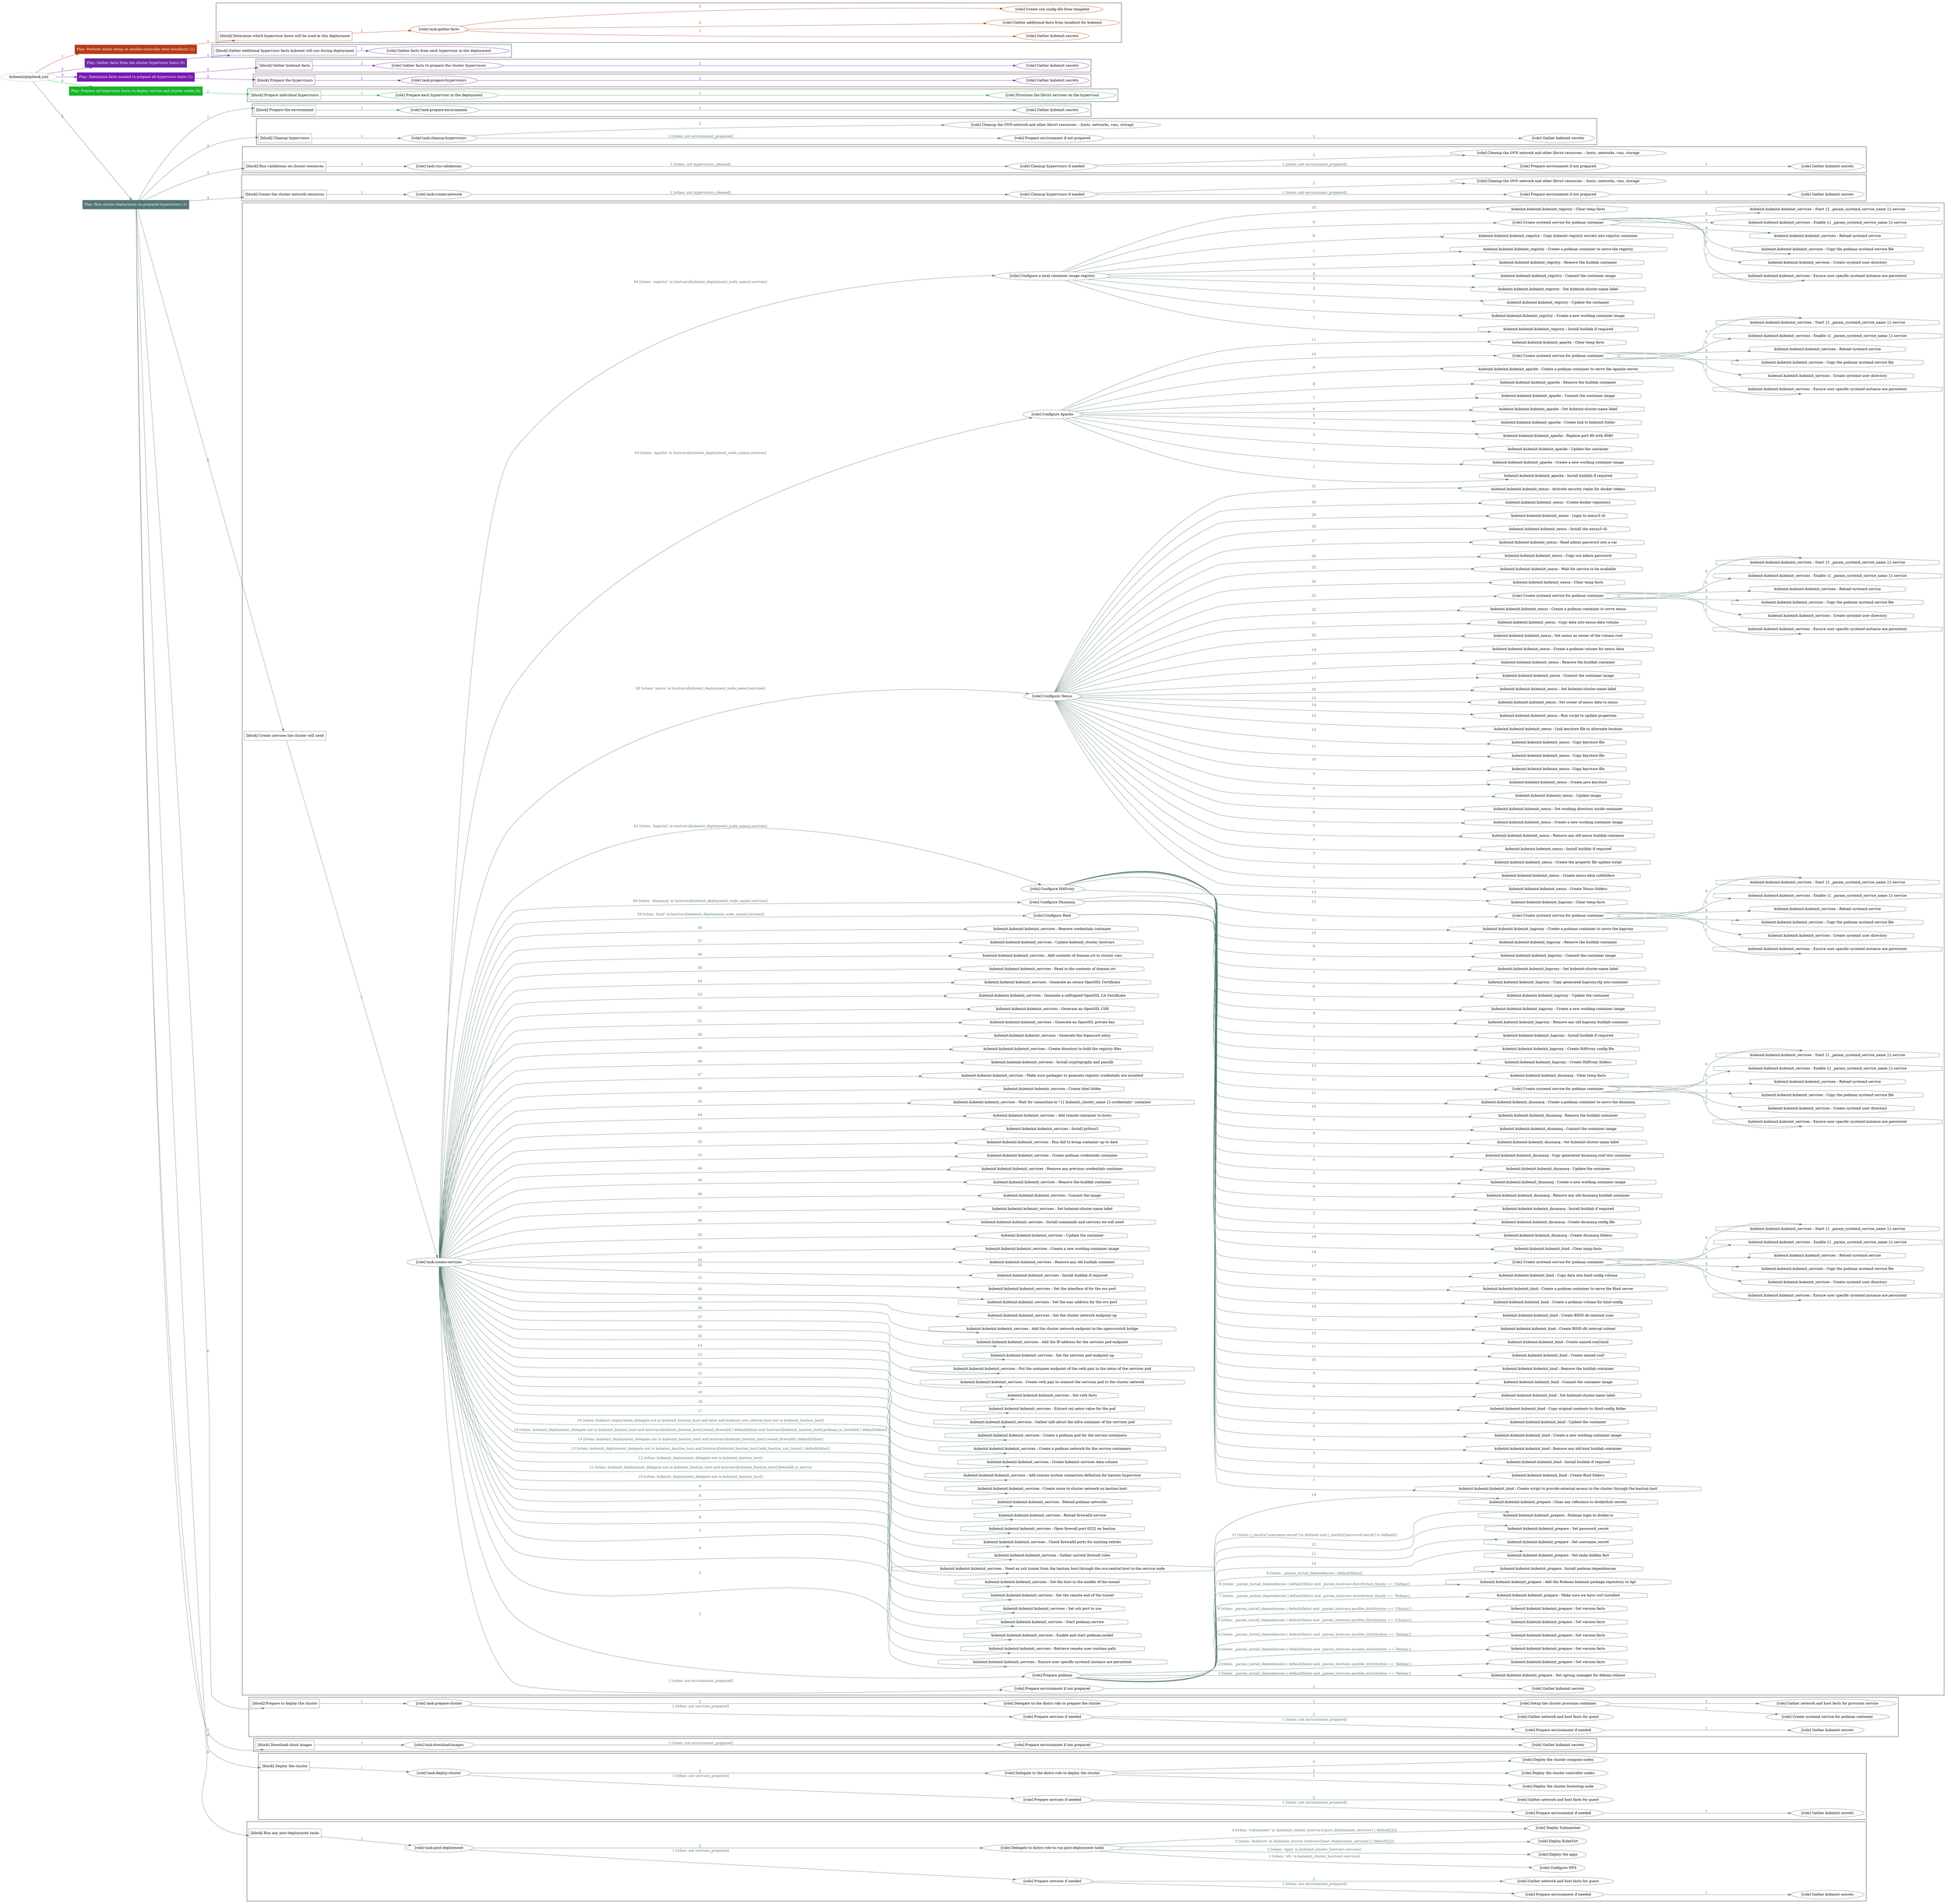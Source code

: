 digraph {
	graph [concentrate=true ordering=in rankdir=LR ratio=fill]
	edge [esep=5 sep=10]
	"kubeinit/playbook.yml" [URL="/home/runner/work/kubeinit/kubeinit/kubeinit/playbook.yml" id=playbook_e76a1a61 style=dotted]
	"kubeinit/playbook.yml" -> play_0a2f2c8c [label="1 " color="#b73b15" fontcolor="#b73b15" id=edge_8af30f15 labeltooltip="1 " tooltip="1 "]
	subgraph "Play: Perform initial setup on ansible-controller host (localhost) (1)" {
		play_0a2f2c8c [label="Play: Perform initial setup on ansible-controller host (localhost) (1)" URL="/home/runner/work/kubeinit/kubeinit/kubeinit/playbook.yml" color="#b73b15" fontcolor="#ffffff" id=play_0a2f2c8c shape=box style=filled tooltip=localhost]
		play_0a2f2c8c -> block_d84e8a7a [label=1 color="#b73b15" fontcolor="#b73b15" id=edge_af83fc5f labeltooltip=1 tooltip=1]
		subgraph cluster_block_d84e8a7a {
			block_d84e8a7a [label="[block] Determine which hypervisor hosts will be used in this deployment" URL="/home/runner/work/kubeinit/kubeinit/kubeinit/playbook.yml" color="#b73b15" id=block_d84e8a7a labeltooltip="Determine which hypervisor hosts will be used in this deployment" shape=box tooltip="Determine which hypervisor hosts will be used in this deployment"]
			block_d84e8a7a -> role_c0f8ff16 [label="1 " color="#b73b15" fontcolor="#b73b15" id=edge_cbf7d23d labeltooltip="1 " tooltip="1 "]
			subgraph "task-gather-facts" {
				role_c0f8ff16 [label="[role] task-gather-facts" URL="/home/runner/work/kubeinit/kubeinit/kubeinit/playbook.yml" color="#b73b15" id=role_c0f8ff16 tooltip="task-gather-facts"]
				role_c0f8ff16 -> role_5cc60aef [label="1 " color="#b73b15" fontcolor="#b73b15" id=edge_9b04d45e labeltooltip="1 " tooltip="1 "]
				subgraph "Gather kubeinit secrets" {
					role_5cc60aef [label="[role] Gather kubeinit secrets" URL="/home/runner/.ansible/collections/ansible_collections/kubeinit/kubeinit/roles/kubeinit_prepare/tasks/build_hypervisors_group.yml" color="#b73b15" id=role_5cc60aef tooltip="Gather kubeinit secrets"]
				}
				role_c0f8ff16 -> role_2ad80938 [label="2 " color="#b73b15" fontcolor="#b73b15" id=edge_c711e805 labeltooltip="2 " tooltip="2 "]
				subgraph "Gather additional facts from localhost for kubeinit" {
					role_2ad80938 [label="[role] Gather additional facts from localhost for kubeinit" URL="/home/runner/.ansible/collections/ansible_collections/kubeinit/kubeinit/roles/kubeinit_prepare/tasks/build_hypervisors_group.yml" color="#b73b15" id=role_2ad80938 tooltip="Gather additional facts from localhost for kubeinit"]
				}
				role_c0f8ff16 -> role_85d24a9e [label="3 " color="#b73b15" fontcolor="#b73b15" id=edge_bb1b96ce labeltooltip="3 " tooltip="3 "]
				subgraph "Create ssh config file from template" {
					role_85d24a9e [label="[role] Create ssh config file from template" URL="/home/runner/.ansible/collections/ansible_collections/kubeinit/kubeinit/roles/kubeinit_prepare/tasks/build_hypervisors_group.yml" color="#b73b15" id=role_85d24a9e tooltip="Create ssh config file from template"]
				}
			}
		}
	}
	"kubeinit/playbook.yml" -> play_126e30dc [label="2 " color="#6e29a3" fontcolor="#6e29a3" id=edge_7c222d7f labeltooltip="2 " tooltip="2 "]
	subgraph "Play: Gather facts from the cluster hypervisor hosts (0)" {
		play_126e30dc [label="Play: Gather facts from the cluster hypervisor hosts (0)" URL="/home/runner/work/kubeinit/kubeinit/kubeinit/playbook.yml" color="#6e29a3" fontcolor="#ffffff" id=play_126e30dc shape=box style=filled tooltip="Play: Gather facts from the cluster hypervisor hosts (0)"]
		play_126e30dc -> block_2f9c2a81 [label=1 color="#6e29a3" fontcolor="#6e29a3" id=edge_8dc85aa8 labeltooltip=1 tooltip=1]
		subgraph cluster_block_2f9c2a81 {
			block_2f9c2a81 [label="[block] Gather additional hypervisor facts kubeinit will use during deployment" URL="/home/runner/work/kubeinit/kubeinit/kubeinit/playbook.yml" color="#6e29a3" id=block_2f9c2a81 labeltooltip="Gather additional hypervisor facts kubeinit will use during deployment" shape=box tooltip="Gather additional hypervisor facts kubeinit will use during deployment"]
			block_2f9c2a81 -> role_083ab2c5 [label="1 " color="#6e29a3" fontcolor="#6e29a3" id=edge_4eb1c63c labeltooltip="1 " tooltip="1 "]
			subgraph "Gather facts from each hypervisor in the deployment" {
				role_083ab2c5 [label="[role] Gather facts from each hypervisor in the deployment" URL="/home/runner/work/kubeinit/kubeinit/kubeinit/playbook.yml" color="#6e29a3" id=role_083ab2c5 tooltip="Gather facts from each hypervisor in the deployment"]
			}
		}
	}
	"kubeinit/playbook.yml" -> play_cc515ae5 [label="3 " color="#7719b3" fontcolor="#7719b3" id=edge_f2967087 labeltooltip="3 " tooltip="3 "]
	subgraph "Play: Determine facts needed to prepare all hypervisor hosts (1)" {
		play_cc515ae5 [label="Play: Determine facts needed to prepare all hypervisor hosts (1)" URL="/home/runner/work/kubeinit/kubeinit/kubeinit/playbook.yml" color="#7719b3" fontcolor="#ffffff" id=play_cc515ae5 shape=box style=filled tooltip=localhost]
		play_cc515ae5 -> block_533ce125 [label=1 color="#7719b3" fontcolor="#7719b3" id=edge_beeca9a7 labeltooltip=1 tooltip=1]
		subgraph cluster_block_533ce125 {
			block_533ce125 [label="[block] Gather kubeinit facts" URL="/home/runner/work/kubeinit/kubeinit/kubeinit/playbook.yml" color="#7719b3" id=block_533ce125 labeltooltip="Gather kubeinit facts" shape=box tooltip="Gather kubeinit facts"]
			block_533ce125 -> role_75987a9f [label="1 " color="#7719b3" fontcolor="#7719b3" id=edge_51f98904 labeltooltip="1 " tooltip="1 "]
			subgraph "Gather facts to prepare the cluster hypervisors" {
				role_75987a9f [label="[role] Gather facts to prepare the cluster hypervisors" URL="/home/runner/work/kubeinit/kubeinit/kubeinit/playbook.yml" color="#7719b3" id=role_75987a9f tooltip="Gather facts to prepare the cluster hypervisors"]
				role_75987a9f -> role_fe35b350 [label="1 " color="#7719b3" fontcolor="#7719b3" id=edge_dea28465 labeltooltip="1 " tooltip="1 "]
				subgraph "Gather kubeinit secrets" {
					role_fe35b350 [label="[role] Gather kubeinit secrets" URL="/home/runner/.ansible/collections/ansible_collections/kubeinit/kubeinit/roles/kubeinit_prepare/tasks/gather_kubeinit_facts.yml" color="#7719b3" id=role_fe35b350 tooltip="Gather kubeinit secrets"]
				}
			}
		}
		play_cc515ae5 -> block_a3de5460 [label=2 color="#7719b3" fontcolor="#7719b3" id=edge_219085f1 labeltooltip=2 tooltip=2]
		subgraph cluster_block_a3de5460 {
			block_a3de5460 [label="[block] Prepare the hypervisors" URL="/home/runner/work/kubeinit/kubeinit/kubeinit/playbook.yml" color="#7719b3" id=block_a3de5460 labeltooltip="Prepare the hypervisors" shape=box tooltip="Prepare the hypervisors"]
			block_a3de5460 -> role_f7563da6 [label="1 " color="#7719b3" fontcolor="#7719b3" id=edge_cf7d8bc9 labeltooltip="1 " tooltip="1 "]
			subgraph "task-prepare-hypervisors" {
				role_f7563da6 [label="[role] task-prepare-hypervisors" URL="/home/runner/work/kubeinit/kubeinit/kubeinit/playbook.yml" color="#7719b3" id=role_f7563da6 tooltip="task-prepare-hypervisors"]
				role_f7563da6 -> role_b8e54350 [label="1 " color="#7719b3" fontcolor="#7719b3" id=edge_3fffb0fb labeltooltip="1 " tooltip="1 "]
				subgraph "Gather kubeinit secrets" {
					role_b8e54350 [label="[role] Gather kubeinit secrets" URL="/home/runner/.ansible/collections/ansible_collections/kubeinit/kubeinit/roles/kubeinit_prepare/tasks/gather_kubeinit_facts.yml" color="#7719b3" id=role_b8e54350 tooltip="Gather kubeinit secrets"]
				}
			}
		}
	}
	"kubeinit/playbook.yml" -> play_eaeab402 [label="4 " color="#18b42a" fontcolor="#18b42a" id=edge_2939849c labeltooltip="4 " tooltip="4 "]
	subgraph "Play: Prepare all hypervisor hosts to deploy service and cluster nodes (0)" {
		play_eaeab402 [label="Play: Prepare all hypervisor hosts to deploy service and cluster nodes (0)" URL="/home/runner/work/kubeinit/kubeinit/kubeinit/playbook.yml" color="#18b42a" fontcolor="#ffffff" id=play_eaeab402 shape=box style=filled tooltip="Play: Prepare all hypervisor hosts to deploy service and cluster nodes (0)"]
		play_eaeab402 -> block_3b61b738 [label=1 color="#18b42a" fontcolor="#18b42a" id=edge_cdba90c4 labeltooltip=1 tooltip=1]
		subgraph cluster_block_3b61b738 {
			block_3b61b738 [label="[block] Prepare individual hypervisors" URL="/home/runner/work/kubeinit/kubeinit/kubeinit/playbook.yml" color="#18b42a" id=block_3b61b738 labeltooltip="Prepare individual hypervisors" shape=box tooltip="Prepare individual hypervisors"]
			block_3b61b738 -> role_a44518a0 [label="1 " color="#18b42a" fontcolor="#18b42a" id=edge_50cf90c5 labeltooltip="1 " tooltip="1 "]
			subgraph "Prepare each hypervisor in the deployment" {
				role_a44518a0 [label="[role] Prepare each hypervisor in the deployment" URL="/home/runner/work/kubeinit/kubeinit/kubeinit/playbook.yml" color="#18b42a" id=role_a44518a0 tooltip="Prepare each hypervisor in the deployment"]
				role_a44518a0 -> role_571af15b [label="1 " color="#18b42a" fontcolor="#18b42a" id=edge_5234bf9e labeltooltip="1 " tooltip="1 "]
				subgraph "Provision the libvirt services on the hypervisor" {
					role_571af15b [label="[role] Provision the libvirt services on the hypervisor" URL="/home/runner/.ansible/collections/ansible_collections/kubeinit/kubeinit/roles/kubeinit_prepare/tasks/prepare_hypervisor.yml" color="#18b42a" id=role_571af15b tooltip="Provision the libvirt services on the hypervisor"]
				}
			}
		}
	}
	"kubeinit/playbook.yml" -> play_3611e632 [label="5 " color="#547873" fontcolor="#547873" id=edge_2a2179e1 labeltooltip="5 " tooltip="5 "]
	subgraph "Play: Run cluster deployment on prepared hypervisors (1)" {
		play_3611e632 [label="Play: Run cluster deployment on prepared hypervisors (1)" URL="/home/runner/work/kubeinit/kubeinit/kubeinit/playbook.yml" color="#547873" fontcolor="#ffffff" id=play_3611e632 shape=box style=filled tooltip=localhost]
		play_3611e632 -> block_fbdbda0a [label=1 color="#547873" fontcolor="#547873" id=edge_0608f0ba labeltooltip=1 tooltip=1]
		subgraph cluster_block_fbdbda0a {
			block_fbdbda0a [label="[block] Prepare the environment" URL="/home/runner/work/kubeinit/kubeinit/kubeinit/playbook.yml" color="#547873" id=block_fbdbda0a labeltooltip="Prepare the environment" shape=box tooltip="Prepare the environment"]
			block_fbdbda0a -> role_87625138 [label="1 " color="#547873" fontcolor="#547873" id=edge_6c020c74 labeltooltip="1 " tooltip="1 "]
			subgraph "task-prepare-environment" {
				role_87625138 [label="[role] task-prepare-environment" URL="/home/runner/work/kubeinit/kubeinit/kubeinit/playbook.yml" color="#547873" id=role_87625138 tooltip="task-prepare-environment"]
				role_87625138 -> role_764b45be [label="1 " color="#547873" fontcolor="#547873" id=edge_d780f87d labeltooltip="1 " tooltip="1 "]
				subgraph "Gather kubeinit secrets" {
					role_764b45be [label="[role] Gather kubeinit secrets" URL="/home/runner/.ansible/collections/ansible_collections/kubeinit/kubeinit/roles/kubeinit_prepare/tasks/gather_kubeinit_facts.yml" color="#547873" id=role_764b45be tooltip="Gather kubeinit secrets"]
				}
			}
		}
		play_3611e632 -> block_5fc7d629 [label=2 color="#547873" fontcolor="#547873" id=edge_39602e9f labeltooltip=2 tooltip=2]
		subgraph cluster_block_5fc7d629 {
			block_5fc7d629 [label="[block] Cleanup hypervisors" URL="/home/runner/work/kubeinit/kubeinit/kubeinit/playbook.yml" color="#547873" id=block_5fc7d629 labeltooltip="Cleanup hypervisors" shape=box tooltip="Cleanup hypervisors"]
			block_5fc7d629 -> role_c5f38209 [label="1 " color="#547873" fontcolor="#547873" id=edge_78227c34 labeltooltip="1 " tooltip="1 "]
			subgraph "task-cleanup-hypervisors" {
				role_c5f38209 [label="[role] task-cleanup-hypervisors" URL="/home/runner/work/kubeinit/kubeinit/kubeinit/playbook.yml" color="#547873" id=role_c5f38209 tooltip="task-cleanup-hypervisors"]
				role_c5f38209 -> role_03994a38 [label="1 [when: not environment_prepared]" color="#547873" fontcolor="#547873" id=edge_f35fc0f4 labeltooltip="1 [when: not environment_prepared]" tooltip="1 [when: not environment_prepared]"]
				subgraph "Prepare environment if not prepared" {
					role_03994a38 [label="[role] Prepare environment if not prepared" URL="/home/runner/.ansible/collections/ansible_collections/kubeinit/kubeinit/roles/kubeinit_prepare/tasks/cleanup_hypervisors.yml" color="#547873" id=role_03994a38 tooltip="Prepare environment if not prepared"]
					role_03994a38 -> role_9ccc7194 [label="1 " color="#547873" fontcolor="#547873" id=edge_7e0c448f labeltooltip="1 " tooltip="1 "]
					subgraph "Gather kubeinit secrets" {
						role_9ccc7194 [label="[role] Gather kubeinit secrets" URL="/home/runner/.ansible/collections/ansible_collections/kubeinit/kubeinit/roles/kubeinit_prepare/tasks/gather_kubeinit_facts.yml" color="#547873" id=role_9ccc7194 tooltip="Gather kubeinit secrets"]
					}
				}
				role_c5f38209 -> role_c642ffe1 [label="2 " color="#547873" fontcolor="#547873" id=edge_d9c2ebf6 labeltooltip="2 " tooltip="2 "]
				subgraph "Cleanup the OVN network and other libvirt resources -- hosts, networks, vms, storage" {
					role_c642ffe1 [label="[role] Cleanup the OVN network and other libvirt resources -- hosts, networks, vms, storage" URL="/home/runner/.ansible/collections/ansible_collections/kubeinit/kubeinit/roles/kubeinit_prepare/tasks/cleanup_hypervisors.yml" color="#547873" id=role_c642ffe1 tooltip="Cleanup the OVN network and other libvirt resources -- hosts, networks, vms, storage"]
				}
			}
		}
		play_3611e632 -> block_ad79e5e5 [label=3 color="#547873" fontcolor="#547873" id=edge_9b59806e labeltooltip=3 tooltip=3]
		subgraph cluster_block_ad79e5e5 {
			block_ad79e5e5 [label="[block] Run validations on cluster resources" URL="/home/runner/work/kubeinit/kubeinit/kubeinit/playbook.yml" color="#547873" id=block_ad79e5e5 labeltooltip="Run validations on cluster resources" shape=box tooltip="Run validations on cluster resources"]
			block_ad79e5e5 -> role_3151c93c [label="1 " color="#547873" fontcolor="#547873" id=edge_1db83dd0 labeltooltip="1 " tooltip="1 "]
			subgraph "task-run-validations" {
				role_3151c93c [label="[role] task-run-validations" URL="/home/runner/work/kubeinit/kubeinit/kubeinit/playbook.yml" color="#547873" id=role_3151c93c tooltip="task-run-validations"]
				role_3151c93c -> role_f18d358e [label="1 [when: not hypervisors_cleaned]" color="#547873" fontcolor="#547873" id=edge_424bb589 labeltooltip="1 [when: not hypervisors_cleaned]" tooltip="1 [when: not hypervisors_cleaned]"]
				subgraph "Cleanup hypervisors if needed" {
					role_f18d358e [label="[role] Cleanup hypervisors if needed" URL="/home/runner/.ansible/collections/ansible_collections/kubeinit/kubeinit/roles/kubeinit_validations/tasks/main.yml" color="#547873" id=role_f18d358e tooltip="Cleanup hypervisors if needed"]
					role_f18d358e -> role_3140b75f [label="1 [when: not environment_prepared]" color="#547873" fontcolor="#547873" id=edge_bc7bb468 labeltooltip="1 [when: not environment_prepared]" tooltip="1 [when: not environment_prepared]"]
					subgraph "Prepare environment if not prepared" {
						role_3140b75f [label="[role] Prepare environment if not prepared" URL="/home/runner/.ansible/collections/ansible_collections/kubeinit/kubeinit/roles/kubeinit_prepare/tasks/cleanup_hypervisors.yml" color="#547873" id=role_3140b75f tooltip="Prepare environment if not prepared"]
						role_3140b75f -> role_4a9866ba [label="1 " color="#547873" fontcolor="#547873" id=edge_c41a16aa labeltooltip="1 " tooltip="1 "]
						subgraph "Gather kubeinit secrets" {
							role_4a9866ba [label="[role] Gather kubeinit secrets" URL="/home/runner/.ansible/collections/ansible_collections/kubeinit/kubeinit/roles/kubeinit_prepare/tasks/gather_kubeinit_facts.yml" color="#547873" id=role_4a9866ba tooltip="Gather kubeinit secrets"]
						}
					}
					role_f18d358e -> role_87700def [label="2 " color="#547873" fontcolor="#547873" id=edge_c56064b3 labeltooltip="2 " tooltip="2 "]
					subgraph "Cleanup the OVN network and other libvirt resources -- hosts, networks, vms, storage" {
						role_87700def [label="[role] Cleanup the OVN network and other libvirt resources -- hosts, networks, vms, storage" URL="/home/runner/.ansible/collections/ansible_collections/kubeinit/kubeinit/roles/kubeinit_prepare/tasks/cleanup_hypervisors.yml" color="#547873" id=role_87700def tooltip="Cleanup the OVN network and other libvirt resources -- hosts, networks, vms, storage"]
					}
				}
			}
		}
		play_3611e632 -> block_973f1b3b [label=4 color="#547873" fontcolor="#547873" id=edge_dda28e8c labeltooltip=4 tooltip=4]
		subgraph cluster_block_973f1b3b {
			block_973f1b3b [label="[block] Create the cluster network resources" URL="/home/runner/work/kubeinit/kubeinit/kubeinit/playbook.yml" color="#547873" id=block_973f1b3b labeltooltip="Create the cluster network resources" shape=box tooltip="Create the cluster network resources"]
			block_973f1b3b -> role_41dff65b [label="1 " color="#547873" fontcolor="#547873" id=edge_6289c5e6 labeltooltip="1 " tooltip="1 "]
			subgraph "task-create-network" {
				role_41dff65b [label="[role] task-create-network" URL="/home/runner/work/kubeinit/kubeinit/kubeinit/playbook.yml" color="#547873" id=role_41dff65b tooltip="task-create-network"]
				role_41dff65b -> role_35e21635 [label="1 [when: not hypervisors_cleaned]" color="#547873" fontcolor="#547873" id=edge_93fa0c88 labeltooltip="1 [when: not hypervisors_cleaned]" tooltip="1 [when: not hypervisors_cleaned]"]
				subgraph "Cleanup hypervisors if needed" {
					role_35e21635 [label="[role] Cleanup hypervisors if needed" URL="/home/runner/.ansible/collections/ansible_collections/kubeinit/kubeinit/roles/kubeinit_libvirt/tasks/create_network.yml" color="#547873" id=role_35e21635 tooltip="Cleanup hypervisors if needed"]
					role_35e21635 -> role_127a57fc [label="1 [when: not environment_prepared]" color="#547873" fontcolor="#547873" id=edge_f7bf5112 labeltooltip="1 [when: not environment_prepared]" tooltip="1 [when: not environment_prepared]"]
					subgraph "Prepare environment if not prepared" {
						role_127a57fc [label="[role] Prepare environment if not prepared" URL="/home/runner/.ansible/collections/ansible_collections/kubeinit/kubeinit/roles/kubeinit_prepare/tasks/cleanup_hypervisors.yml" color="#547873" id=role_127a57fc tooltip="Prepare environment if not prepared"]
						role_127a57fc -> role_7940b370 [label="1 " color="#547873" fontcolor="#547873" id=edge_7de8bdc0 labeltooltip="1 " tooltip="1 "]
						subgraph "Gather kubeinit secrets" {
							role_7940b370 [label="[role] Gather kubeinit secrets" URL="/home/runner/.ansible/collections/ansible_collections/kubeinit/kubeinit/roles/kubeinit_prepare/tasks/gather_kubeinit_facts.yml" color="#547873" id=role_7940b370 tooltip="Gather kubeinit secrets"]
						}
					}
					role_35e21635 -> role_e8b553f0 [label="2 " color="#547873" fontcolor="#547873" id=edge_4e5b91ef labeltooltip="2 " tooltip="2 "]
					subgraph "Cleanup the OVN network and other libvirt resources -- hosts, networks, vms, storage" {
						role_e8b553f0 [label="[role] Cleanup the OVN network and other libvirt resources -- hosts, networks, vms, storage" URL="/home/runner/.ansible/collections/ansible_collections/kubeinit/kubeinit/roles/kubeinit_prepare/tasks/cleanup_hypervisors.yml" color="#547873" id=role_e8b553f0 tooltip="Cleanup the OVN network and other libvirt resources -- hosts, networks, vms, storage"]
					}
				}
			}
		}
		play_3611e632 -> block_3d3c7a99 [label=5 color="#547873" fontcolor="#547873" id=edge_a1cc0515 labeltooltip=5 tooltip=5]
		subgraph cluster_block_3d3c7a99 {
			block_3d3c7a99 [label="[block] Create services the cluster will need" URL="/home/runner/work/kubeinit/kubeinit/kubeinit/playbook.yml" color="#547873" id=block_3d3c7a99 labeltooltip="Create services the cluster will need" shape=box tooltip="Create services the cluster will need"]
			block_3d3c7a99 -> role_f8ea898d [label="1 " color="#547873" fontcolor="#547873" id=edge_9e847801 labeltooltip="1 " tooltip="1 "]
			subgraph "task-create-services" {
				role_f8ea898d [label="[role] task-create-services" URL="/home/runner/work/kubeinit/kubeinit/kubeinit/playbook.yml" color="#547873" id=role_f8ea898d tooltip="task-create-services"]
				role_f8ea898d -> role_65dd9381 [label="1 [when: not environment_prepared]" color="#547873" fontcolor="#547873" id=edge_5a4110a2 labeltooltip="1 [when: not environment_prepared]" tooltip="1 [when: not environment_prepared]"]
				subgraph "Prepare environment if not prepared" {
					role_65dd9381 [label="[role] Prepare environment if not prepared" URL="/home/runner/.ansible/collections/ansible_collections/kubeinit/kubeinit/roles/kubeinit_services/tasks/main.yml" color="#547873" id=role_65dd9381 tooltip="Prepare environment if not prepared"]
					role_65dd9381 -> role_2c7ee0ae [label="1 " color="#547873" fontcolor="#547873" id=edge_665e2f54 labeltooltip="1 " tooltip="1 "]
					subgraph "Gather kubeinit secrets" {
						role_2c7ee0ae [label="[role] Gather kubeinit secrets" URL="/home/runner/.ansible/collections/ansible_collections/kubeinit/kubeinit/roles/kubeinit_prepare/tasks/gather_kubeinit_facts.yml" color="#547873" id=role_2c7ee0ae tooltip="Gather kubeinit secrets"]
					}
				}
				role_f8ea898d -> role_093b8427 [label="2 " color="#547873" fontcolor="#547873" id=edge_278a6fdf labeltooltip="2 " tooltip="2 "]
				subgraph "Prepare podman" {
					role_093b8427 [label="[role] Prepare podman" URL="/home/runner/.ansible/collections/ansible_collections/kubeinit/kubeinit/roles/kubeinit_services/tasks/00_create_service_pod.yml" color="#547873" id=role_093b8427 tooltip="Prepare podman"]
					task_24afb914 [label="kubeinit.kubeinit.kubeinit_prepare : Set cgroup_manager for debian release" URL="/home/runner/.ansible/collections/ansible_collections/kubeinit/kubeinit/roles/kubeinit_prepare/tasks/prepare_podman.yml" color="#547873" id=task_24afb914 shape=octagon tooltip="kubeinit.kubeinit.kubeinit_prepare : Set cgroup_manager for debian release"]
					role_093b8427 -> task_24afb914 [label="1 [when: _param_install_dependencies | default(false) and _param_hostvars.ansible_distribution == 'Debian']" color="#547873" fontcolor="#547873" id=edge_bbedf35f labeltooltip="1 [when: _param_install_dependencies | default(false) and _param_hostvars.ansible_distribution == 'Debian']" tooltip="1 [when: _param_install_dependencies | default(false) and _param_hostvars.ansible_distribution == 'Debian']"]
					task_b2f27b6a [label="kubeinit.kubeinit.kubeinit_prepare : Set version facts" URL="/home/runner/.ansible/collections/ansible_collections/kubeinit/kubeinit/roles/kubeinit_prepare/tasks/prepare_podman.yml" color="#547873" id=task_b2f27b6a shape=octagon tooltip="kubeinit.kubeinit.kubeinit_prepare : Set version facts"]
					role_093b8427 -> task_b2f27b6a [label="2 [when: _param_install_dependencies | default(false) and _param_hostvars.ansible_distribution == 'Debian']" color="#547873" fontcolor="#547873" id=edge_7d62a0ee labeltooltip="2 [when: _param_install_dependencies | default(false) and _param_hostvars.ansible_distribution == 'Debian']" tooltip="2 [when: _param_install_dependencies | default(false) and _param_hostvars.ansible_distribution == 'Debian']"]
					task_bb48b101 [label="kubeinit.kubeinit.kubeinit_prepare : Set version facts" URL="/home/runner/.ansible/collections/ansible_collections/kubeinit/kubeinit/roles/kubeinit_prepare/tasks/prepare_podman.yml" color="#547873" id=task_bb48b101 shape=octagon tooltip="kubeinit.kubeinit.kubeinit_prepare : Set version facts"]
					role_093b8427 -> task_bb48b101 [label="3 [when: _param_install_dependencies | default(false) and _param_hostvars.ansible_distribution == 'Debian']" color="#547873" fontcolor="#547873" id=edge_a635ffd0 labeltooltip="3 [when: _param_install_dependencies | default(false) and _param_hostvars.ansible_distribution == 'Debian']" tooltip="3 [when: _param_install_dependencies | default(false) and _param_hostvars.ansible_distribution == 'Debian']"]
					task_8adfaeaa [label="kubeinit.kubeinit.kubeinit_prepare : Set version facts" URL="/home/runner/.ansible/collections/ansible_collections/kubeinit/kubeinit/roles/kubeinit_prepare/tasks/prepare_podman.yml" color="#547873" id=task_8adfaeaa shape=octagon tooltip="kubeinit.kubeinit.kubeinit_prepare : Set version facts"]
					role_093b8427 -> task_8adfaeaa [label="4 [when: _param_install_dependencies | default(false) and _param_hostvars.ansible_distribution == 'Debian']" color="#547873" fontcolor="#547873" id=edge_4024b745 labeltooltip="4 [when: _param_install_dependencies | default(false) and _param_hostvars.ansible_distribution == 'Debian']" tooltip="4 [when: _param_install_dependencies | default(false) and _param_hostvars.ansible_distribution == 'Debian']"]
					task_04bf2984 [label="kubeinit.kubeinit.kubeinit_prepare : Set version facts" URL="/home/runner/.ansible/collections/ansible_collections/kubeinit/kubeinit/roles/kubeinit_prepare/tasks/prepare_podman.yml" color="#547873" id=task_04bf2984 shape=octagon tooltip="kubeinit.kubeinit.kubeinit_prepare : Set version facts"]
					role_093b8427 -> task_04bf2984 [label="5 [when: _param_install_dependencies | default(false) and _param_hostvars.ansible_distribution == 'Ubuntu']" color="#547873" fontcolor="#547873" id=edge_677071ac labeltooltip="5 [when: _param_install_dependencies | default(false) and _param_hostvars.ansible_distribution == 'Ubuntu']" tooltip="5 [when: _param_install_dependencies | default(false) and _param_hostvars.ansible_distribution == 'Ubuntu']"]
					task_ca7119f2 [label="kubeinit.kubeinit.kubeinit_prepare : Set version facts" URL="/home/runner/.ansible/collections/ansible_collections/kubeinit/kubeinit/roles/kubeinit_prepare/tasks/prepare_podman.yml" color="#547873" id=task_ca7119f2 shape=octagon tooltip="kubeinit.kubeinit.kubeinit_prepare : Set version facts"]
					role_093b8427 -> task_ca7119f2 [label="6 [when: _param_install_dependencies | default(false) and _param_hostvars.ansible_distribution == 'Ubuntu']" color="#547873" fontcolor="#547873" id=edge_96c63342 labeltooltip="6 [when: _param_install_dependencies | default(false) and _param_hostvars.ansible_distribution == 'Ubuntu']" tooltip="6 [when: _param_install_dependencies | default(false) and _param_hostvars.ansible_distribution == 'Ubuntu']"]
					task_5dd72e56 [label="kubeinit.kubeinit.kubeinit_prepare : Make sure we have curl installed" URL="/home/runner/.ansible/collections/ansible_collections/kubeinit/kubeinit/roles/kubeinit_prepare/tasks/prepare_podman.yml" color="#547873" id=task_5dd72e56 shape=octagon tooltip="kubeinit.kubeinit.kubeinit_prepare : Make sure we have curl installed"]
					role_093b8427 -> task_5dd72e56 [label="7 [when: _param_install_dependencies | default(false) and _param_hostvars.distribution_family == 'Debian']" color="#547873" fontcolor="#547873" id=edge_416629a6 labeltooltip="7 [when: _param_install_dependencies | default(false) and _param_hostvars.distribution_family == 'Debian']" tooltip="7 [when: _param_install_dependencies | default(false) and _param_hostvars.distribution_family == 'Debian']"]
					task_5e9cead9 [label="kubeinit.kubeinit.kubeinit_prepare : Add the Podman kubeinit package repository to Apt" URL="/home/runner/.ansible/collections/ansible_collections/kubeinit/kubeinit/roles/kubeinit_prepare/tasks/prepare_podman.yml" color="#547873" id=task_5e9cead9 shape=octagon tooltip="kubeinit.kubeinit.kubeinit_prepare : Add the Podman kubeinit package repository to Apt"]
					role_093b8427 -> task_5e9cead9 [label="8 [when: _param_install_dependencies | default(false) and _param_hostvars.distribution_family == 'Debian']" color="#547873" fontcolor="#547873" id=edge_623bc873 labeltooltip="8 [when: _param_install_dependencies | default(false) and _param_hostvars.distribution_family == 'Debian']" tooltip="8 [when: _param_install_dependencies | default(false) and _param_hostvars.distribution_family == 'Debian']"]
					task_a9ed5271 [label="kubeinit.kubeinit.kubeinit_prepare : Install podman dependencies" URL="/home/runner/.ansible/collections/ansible_collections/kubeinit/kubeinit/roles/kubeinit_prepare/tasks/prepare_podman.yml" color="#547873" id=task_a9ed5271 shape=octagon tooltip="kubeinit.kubeinit.kubeinit_prepare : Install podman dependencies"]
					role_093b8427 -> task_a9ed5271 [label="9 [when: _param_install_dependencies | default(false)]" color="#547873" fontcolor="#547873" id=edge_40c41f78 labeltooltip="9 [when: _param_install_dependencies | default(false)]" tooltip="9 [when: _param_install_dependencies | default(false)]"]
					task_47945695 [label="kubeinit.kubeinit.kubeinit_prepare : Set tasks-hidden fact" URL="/home/runner/.ansible/collections/ansible_collections/kubeinit/kubeinit/roles/kubeinit_prepare/tasks/prepare_podman.yml" color="#547873" id=task_47945695 shape=octagon tooltip="kubeinit.kubeinit.kubeinit_prepare : Set tasks-hidden fact"]
					role_093b8427 -> task_47945695 [label="10 " color="#547873" fontcolor="#547873" id=edge_740dce6b labeltooltip="10 " tooltip="10 "]
					task_71351621 [label="kubeinit.kubeinit.kubeinit_prepare : Set username_secret" URL="/home/runner/.ansible/collections/ansible_collections/kubeinit/kubeinit/roles/kubeinit_prepare/tasks/prepare_podman.yml" color="#547873" id=task_71351621 shape=octagon tooltip="kubeinit.kubeinit.kubeinit_prepare : Set username_secret"]
					role_093b8427 -> task_71351621 [label="11 " color="#547873" fontcolor="#547873" id=edge_86e8b222 labeltooltip="11 " tooltip="11 "]
					task_c7bef00d [label="kubeinit.kubeinit.kubeinit_prepare : Set password_secret" URL="/home/runner/.ansible/collections/ansible_collections/kubeinit/kubeinit/roles/kubeinit_prepare/tasks/prepare_podman.yml" color="#547873" id=task_c7bef00d shape=octagon tooltip="kubeinit.kubeinit.kubeinit_prepare : Set password_secret"]
					role_093b8427 -> task_c7bef00d [label="12 " color="#547873" fontcolor="#547873" id=edge_110a254b labeltooltip="12 " tooltip="12 "]
					task_d9a8ae38 [label="kubeinit.kubeinit.kubeinit_prepare : Podman login to docker.io" URL="/home/runner/.ansible/collections/ansible_collections/kubeinit/kubeinit/roles/kubeinit_prepare/tasks/prepare_podman.yml" color="#547873" id=task_d9a8ae38 shape=octagon tooltip="kubeinit.kubeinit.kubeinit_prepare : Podman login to docker.io"]
					role_093b8427 -> task_d9a8ae38 [label="13 [when: (_results['username-secret'] is defined) and (_results['password-secret'] is defined)]" color="#547873" fontcolor="#547873" id=edge_a3fe917e labeltooltip="13 [when: (_results['username-secret'] is defined) and (_results['password-secret'] is defined)]" tooltip="13 [when: (_results['username-secret'] is defined) and (_results['password-secret'] is defined)]"]
					task_ade4055c [label="kubeinit.kubeinit.kubeinit_prepare : Clear any reference to dockerhub secrets" URL="/home/runner/.ansible/collections/ansible_collections/kubeinit/kubeinit/roles/kubeinit_prepare/tasks/prepare_podman.yml" color="#547873" id=task_ade4055c shape=octagon tooltip="kubeinit.kubeinit.kubeinit_prepare : Clear any reference to dockerhub secrets"]
					role_093b8427 -> task_ade4055c [label="14 " color="#547873" fontcolor="#547873" id=edge_752fe28e labeltooltip="14 " tooltip="14 "]
				}
				task_2fcbb548 [label="kubeinit.kubeinit.kubeinit_services : Ensure user specific systemd instance are persistent" URL="/home/runner/.ansible/collections/ansible_collections/kubeinit/kubeinit/roles/kubeinit_services/tasks/00_create_service_pod.yml" color="#547873" id=task_2fcbb548 shape=octagon tooltip="kubeinit.kubeinit.kubeinit_services : Ensure user specific systemd instance are persistent"]
				role_f8ea898d -> task_2fcbb548 [label="3 " color="#547873" fontcolor="#547873" id=edge_ad06bd1d labeltooltip="3 " tooltip="3 "]
				task_45fb1c77 [label="kubeinit.kubeinit.kubeinit_services : Retrieve remote user runtime path" URL="/home/runner/.ansible/collections/ansible_collections/kubeinit/kubeinit/roles/kubeinit_services/tasks/00_create_service_pod.yml" color="#547873" id=task_45fb1c77 shape=octagon tooltip="kubeinit.kubeinit.kubeinit_services : Retrieve remote user runtime path"]
				role_f8ea898d -> task_45fb1c77 [label="4 " color="#547873" fontcolor="#547873" id=edge_3dec005a labeltooltip="4 " tooltip="4 "]
				task_1f824f80 [label="kubeinit.kubeinit.kubeinit_services : Enable and start podman.socket" URL="/home/runner/.ansible/collections/ansible_collections/kubeinit/kubeinit/roles/kubeinit_services/tasks/00_create_service_pod.yml" color="#547873" id=task_1f824f80 shape=octagon tooltip="kubeinit.kubeinit.kubeinit_services : Enable and start podman.socket"]
				role_f8ea898d -> task_1f824f80 [label="5 " color="#547873" fontcolor="#547873" id=edge_5f6b4273 labeltooltip="5 " tooltip="5 "]
				task_0c0462e9 [label="kubeinit.kubeinit.kubeinit_services : Start podman.service" URL="/home/runner/.ansible/collections/ansible_collections/kubeinit/kubeinit/roles/kubeinit_services/tasks/00_create_service_pod.yml" color="#547873" id=task_0c0462e9 shape=octagon tooltip="kubeinit.kubeinit.kubeinit_services : Start podman.service"]
				role_f8ea898d -> task_0c0462e9 [label="6 " color="#547873" fontcolor="#547873" id=edge_fd437de6 labeltooltip="6 " tooltip="6 "]
				task_49209b59 [label="kubeinit.kubeinit.kubeinit_services : Set ssh port to use" URL="/home/runner/.ansible/collections/ansible_collections/kubeinit/kubeinit/roles/kubeinit_services/tasks/00_create_service_pod.yml" color="#547873" id=task_49209b59 shape=octagon tooltip="kubeinit.kubeinit.kubeinit_services : Set ssh port to use"]
				role_f8ea898d -> task_49209b59 [label="7 " color="#547873" fontcolor="#547873" id=edge_008124c8 labeltooltip="7 " tooltip="7 "]
				task_2ec76703 [label="kubeinit.kubeinit.kubeinit_services : Set the remote end of the tunnel" URL="/home/runner/.ansible/collections/ansible_collections/kubeinit/kubeinit/roles/kubeinit_services/tasks/00_create_service_pod.yml" color="#547873" id=task_2ec76703 shape=octagon tooltip="kubeinit.kubeinit.kubeinit_services : Set the remote end of the tunnel"]
				role_f8ea898d -> task_2ec76703 [label="8 " color="#547873" fontcolor="#547873" id=edge_b2e04d94 labeltooltip="8 " tooltip="8 "]
				task_051700fd [label="kubeinit.kubeinit.kubeinit_services : Set the host in the middle of the tunnel" URL="/home/runner/.ansible/collections/ansible_collections/kubeinit/kubeinit/roles/kubeinit_services/tasks/00_create_service_pod.yml" color="#547873" id=task_051700fd shape=octagon tooltip="kubeinit.kubeinit.kubeinit_services : Set the host in the middle of the tunnel"]
				role_f8ea898d -> task_051700fd [label="9 " color="#547873" fontcolor="#547873" id=edge_4196ee67 labeltooltip="9 " tooltip="9 "]
				task_f8fc0852 [label="kubeinit.kubeinit.kubeinit_services : Need an ssh tunnel from the bastion host through the ovn-central host to the service node" URL="/home/runner/.ansible/collections/ansible_collections/kubeinit/kubeinit/roles/kubeinit_services/tasks/00_create_service_pod.yml" color="#547873" id=task_f8fc0852 shape=octagon tooltip="kubeinit.kubeinit.kubeinit_services : Need an ssh tunnel from the bastion host through the ovn-central host to the service node"]
				role_f8ea898d -> task_f8fc0852 [label="10 [when: kubeinit_deployment_delegate not in kubeinit_bastion_host]" color="#547873" fontcolor="#547873" id=edge_2a474558 labeltooltip="10 [when: kubeinit_deployment_delegate not in kubeinit_bastion_host]" tooltip="10 [when: kubeinit_deployment_delegate not in kubeinit_bastion_host]"]
				task_81a14e31 [label="kubeinit.kubeinit.kubeinit_services : Gather current firewall rules" URL="/home/runner/.ansible/collections/ansible_collections/kubeinit/kubeinit/roles/kubeinit_services/tasks/00_create_service_pod.yml" color="#547873" id=task_81a14e31 shape=octagon tooltip="kubeinit.kubeinit.kubeinit_services : Gather current firewall rules"]
				role_f8ea898d -> task_81a14e31 [label="11 [when: kubeinit_deployment_delegate not in kubeinit_bastion_host and hostvars[kubeinit_bastion_host].firewalld_is_active]" color="#547873" fontcolor="#547873" id=edge_291731e9 labeltooltip="11 [when: kubeinit_deployment_delegate not in kubeinit_bastion_host and hostvars[kubeinit_bastion_host].firewalld_is_active]" tooltip="11 [when: kubeinit_deployment_delegate not in kubeinit_bastion_host and hostvars[kubeinit_bastion_host].firewalld_is_active]"]
				task_e24656dc [label="kubeinit.kubeinit.kubeinit_services : Check firewalld ports for existing entries" URL="/home/runner/.ansible/collections/ansible_collections/kubeinit/kubeinit/roles/kubeinit_services/tasks/00_create_service_pod.yml" color="#547873" id=task_e24656dc shape=octagon tooltip="kubeinit.kubeinit.kubeinit_services : Check firewalld ports for existing entries"]
				role_f8ea898d -> task_e24656dc [label="12 [when: kubeinit_deployment_delegate not in kubeinit_bastion_host]" color="#547873" fontcolor="#547873" id=edge_41d6b91e labeltooltip="12 [when: kubeinit_deployment_delegate not in kubeinit_bastion_host]" tooltip="12 [when: kubeinit_deployment_delegate not in kubeinit_bastion_host]"]
				task_d22cf44f [label="kubeinit.kubeinit.kubeinit_services : Open firewall port 6222 on bastion" URL="/home/runner/.ansible/collections/ansible_collections/kubeinit/kubeinit/roles/kubeinit_services/tasks/00_create_service_pod.yml" color="#547873" id=task_d22cf44f shape=octagon tooltip="kubeinit.kubeinit.kubeinit_services : Open firewall port 6222 on bastion"]
				role_f8ea898d -> task_d22cf44f [label="13 [when: kubeinit_deployment_delegate not in kubeinit_bastion_host and hostvars[kubeinit_bastion_host].add_bastion_ssh_tunnel | default(false)]" color="#547873" fontcolor="#547873" id=edge_09760aca labeltooltip="13 [when: kubeinit_deployment_delegate not in kubeinit_bastion_host and hostvars[kubeinit_bastion_host].add_bastion_ssh_tunnel | default(false)]" tooltip="13 [when: kubeinit_deployment_delegate not in kubeinit_bastion_host and hostvars[kubeinit_bastion_host].add_bastion_ssh_tunnel | default(false)]"]
				task_f3719d65 [label="kubeinit.kubeinit.kubeinit_services : Reload firewalld service" URL="/home/runner/.ansible/collections/ansible_collections/kubeinit/kubeinit/roles/kubeinit_services/tasks/00_create_service_pod.yml" color="#547873" id=task_f3719d65 shape=octagon tooltip="kubeinit.kubeinit.kubeinit_services : Reload firewalld service"]
				role_f8ea898d -> task_f3719d65 [label="14 [when: kubeinit_deployment_delegate not in kubeinit_bastion_host and hostvars[kubeinit_bastion_host].reload_firewalld | default(false)]" color="#547873" fontcolor="#547873" id=edge_0effb912 labeltooltip="14 [when: kubeinit_deployment_delegate not in kubeinit_bastion_host and hostvars[kubeinit_bastion_host].reload_firewalld | default(false)]" tooltip="14 [when: kubeinit_deployment_delegate not in kubeinit_bastion_host and hostvars[kubeinit_bastion_host].reload_firewalld | default(false)]"]
				task_31b7969c [label="kubeinit.kubeinit.kubeinit_services : Reload podman networks" URL="/home/runner/.ansible/collections/ansible_collections/kubeinit/kubeinit/roles/kubeinit_services/tasks/00_create_service_pod.yml" color="#547873" id=task_31b7969c shape=octagon tooltip="kubeinit.kubeinit.kubeinit_services : Reload podman networks"]
				role_f8ea898d -> task_31b7969c [label="15 [when: kubeinit_deployment_delegate not in kubeinit_bastion_host and hostvars[kubeinit_bastion_host].reload_firewalld | default(false) and hostvars[kubeinit_bastion_host].podman_is_installed | default(false)]" color="#547873" fontcolor="#547873" id=edge_cacb57c9 labeltooltip="15 [when: kubeinit_deployment_delegate not in kubeinit_bastion_host and hostvars[kubeinit_bastion_host].reload_firewalld | default(false) and hostvars[kubeinit_bastion_host].podman_is_installed | default(false)]" tooltip="15 [when: kubeinit_deployment_delegate not in kubeinit_bastion_host and hostvars[kubeinit_bastion_host].reload_firewalld | default(false) and hostvars[kubeinit_bastion_host].podman_is_installed | default(false)]"]
				task_4de85183 [label="kubeinit.kubeinit.kubeinit_services : Create route to cluster network on bastion host" URL="/home/runner/.ansible/collections/ansible_collections/kubeinit/kubeinit/roles/kubeinit_services/tasks/00_create_service_pod.yml" color="#547873" id=task_4de85183 shape=octagon tooltip="kubeinit.kubeinit.kubeinit_services : Create route to cluster network on bastion host"]
				role_f8ea898d -> task_4de85183 [label="16 [when: kubeinit_deployment_delegate not in kubeinit_bastion_host and false and kubeinit_ovn_central_host not in kubeinit_bastion_host]" color="#547873" fontcolor="#547873" id=edge_e2a17b89 labeltooltip="16 [when: kubeinit_deployment_delegate not in kubeinit_bastion_host and false and kubeinit_ovn_central_host not in kubeinit_bastion_host]" tooltip="16 [when: kubeinit_deployment_delegate not in kubeinit_bastion_host and false and kubeinit_ovn_central_host not in kubeinit_bastion_host]"]
				task_1ef372ce [label="kubeinit.kubeinit.kubeinit_services : Add remote system connection definition for bastion hypervisor" URL="/home/runner/.ansible/collections/ansible_collections/kubeinit/kubeinit/roles/kubeinit_services/tasks/00_create_service_pod.yml" color="#547873" id=task_1ef372ce shape=octagon tooltip="kubeinit.kubeinit.kubeinit_services : Add remote system connection definition for bastion hypervisor"]
				role_f8ea898d -> task_1ef372ce [label="17 " color="#547873" fontcolor="#547873" id=edge_4f1d6671 labeltooltip="17 " tooltip="17 "]
				task_be62813e [label="kubeinit.kubeinit.kubeinit_services : Create kubeinit services data volume" URL="/home/runner/.ansible/collections/ansible_collections/kubeinit/kubeinit/roles/kubeinit_services/tasks/00_create_service_pod.yml" color="#547873" id=task_be62813e shape=octagon tooltip="kubeinit.kubeinit.kubeinit_services : Create kubeinit services data volume"]
				role_f8ea898d -> task_be62813e [label="18 " color="#547873" fontcolor="#547873" id=edge_55f92156 labeltooltip="18 " tooltip="18 "]
				task_50923b34 [label="kubeinit.kubeinit.kubeinit_services : Create a podman network for the service containers" URL="/home/runner/.ansible/collections/ansible_collections/kubeinit/kubeinit/roles/kubeinit_services/tasks/00_create_service_pod.yml" color="#547873" id=task_50923b34 shape=octagon tooltip="kubeinit.kubeinit.kubeinit_services : Create a podman network for the service containers"]
				role_f8ea898d -> task_50923b34 [label="19 " color="#547873" fontcolor="#547873" id=edge_0e61d8db labeltooltip="19 " tooltip="19 "]
				task_ef87b962 [label="kubeinit.kubeinit.kubeinit_services : Create a podman pod for the service containers" URL="/home/runner/.ansible/collections/ansible_collections/kubeinit/kubeinit/roles/kubeinit_services/tasks/00_create_service_pod.yml" color="#547873" id=task_ef87b962 shape=octagon tooltip="kubeinit.kubeinit.kubeinit_services : Create a podman pod for the service containers"]
				role_f8ea898d -> task_ef87b962 [label="20 " color="#547873" fontcolor="#547873" id=edge_af2ec732 labeltooltip="20 " tooltip="20 "]
				task_1d5a5cc0 [label="kubeinit.kubeinit.kubeinit_services : Gather info about the infra container of the services pod" URL="/home/runner/.ansible/collections/ansible_collections/kubeinit/kubeinit/roles/kubeinit_services/tasks/00_create_service_pod.yml" color="#547873" id=task_1d5a5cc0 shape=octagon tooltip="kubeinit.kubeinit.kubeinit_services : Gather info about the infra container of the services pod"]
				role_f8ea898d -> task_1d5a5cc0 [label="21 " color="#547873" fontcolor="#547873" id=edge_5208ce65 labeltooltip="21 " tooltip="21 "]
				task_14caa8c8 [label="kubeinit.kubeinit.kubeinit_services : Extract cni netns value for the pod" URL="/home/runner/.ansible/collections/ansible_collections/kubeinit/kubeinit/roles/kubeinit_services/tasks/00_create_service_pod.yml" color="#547873" id=task_14caa8c8 shape=octagon tooltip="kubeinit.kubeinit.kubeinit_services : Extract cni netns value for the pod"]
				role_f8ea898d -> task_14caa8c8 [label="22 " color="#547873" fontcolor="#547873" id=edge_cb160790 labeltooltip="22 " tooltip="22 "]
				task_7b984480 [label="kubeinit.kubeinit.kubeinit_services : Set veth facts" URL="/home/runner/.ansible/collections/ansible_collections/kubeinit/kubeinit/roles/kubeinit_services/tasks/00_create_service_pod.yml" color="#547873" id=task_7b984480 shape=octagon tooltip="kubeinit.kubeinit.kubeinit_services : Set veth facts"]
				role_f8ea898d -> task_7b984480 [label="23 " color="#547873" fontcolor="#547873" id=edge_ceb8439a labeltooltip="23 " tooltip="23 "]
				task_6c709787 [label="kubeinit.kubeinit.kubeinit_services : Create veth pair to connect the services pod to the cluster network" URL="/home/runner/.ansible/collections/ansible_collections/kubeinit/kubeinit/roles/kubeinit_services/tasks/00_create_service_pod.yml" color="#547873" id=task_6c709787 shape=octagon tooltip="kubeinit.kubeinit.kubeinit_services : Create veth pair to connect the services pod to the cluster network"]
				role_f8ea898d -> task_6c709787 [label="24 " color="#547873" fontcolor="#547873" id=edge_8ac50dbd labeltooltip="24 " tooltip="24 "]
				task_fd9552f3 [label="kubeinit.kubeinit.kubeinit_services : Put the container endpoint of the veth pair in the netns of the services pod" URL="/home/runner/.ansible/collections/ansible_collections/kubeinit/kubeinit/roles/kubeinit_services/tasks/00_create_service_pod.yml" color="#547873" id=task_fd9552f3 shape=octagon tooltip="kubeinit.kubeinit.kubeinit_services : Put the container endpoint of the veth pair in the netns of the services pod"]
				role_f8ea898d -> task_fd9552f3 [label="25 " color="#547873" fontcolor="#547873" id=edge_c55ee52a labeltooltip="25 " tooltip="25 "]
				task_fd9d300e [label="kubeinit.kubeinit.kubeinit_services : Set the services pod endpoint up" URL="/home/runner/.ansible/collections/ansible_collections/kubeinit/kubeinit/roles/kubeinit_services/tasks/00_create_service_pod.yml" color="#547873" id=task_fd9d300e shape=octagon tooltip="kubeinit.kubeinit.kubeinit_services : Set the services pod endpoint up"]
				role_f8ea898d -> task_fd9d300e [label="26 " color="#547873" fontcolor="#547873" id=edge_e32ffeb6 labeltooltip="26 " tooltip="26 "]
				task_d4d22569 [label="kubeinit.kubeinit.kubeinit_services : Add the IP address for the services pod endpoint" URL="/home/runner/.ansible/collections/ansible_collections/kubeinit/kubeinit/roles/kubeinit_services/tasks/00_create_service_pod.yml" color="#547873" id=task_d4d22569 shape=octagon tooltip="kubeinit.kubeinit.kubeinit_services : Add the IP address for the services pod endpoint"]
				role_f8ea898d -> task_d4d22569 [label="27 " color="#547873" fontcolor="#547873" id=edge_3f66f0c0 labeltooltip="27 " tooltip="27 "]
				task_42d7cc26 [label="kubeinit.kubeinit.kubeinit_services : Add the cluster network endpoint to the openvswitch bridge" URL="/home/runner/.ansible/collections/ansible_collections/kubeinit/kubeinit/roles/kubeinit_services/tasks/00_create_service_pod.yml" color="#547873" id=task_42d7cc26 shape=octagon tooltip="kubeinit.kubeinit.kubeinit_services : Add the cluster network endpoint to the openvswitch bridge"]
				role_f8ea898d -> task_42d7cc26 [label="28 " color="#547873" fontcolor="#547873" id=edge_917d412c labeltooltip="28 " tooltip="28 "]
				task_37c1490f [label="kubeinit.kubeinit.kubeinit_services : Set the cluster network endpoint up" URL="/home/runner/.ansible/collections/ansible_collections/kubeinit/kubeinit/roles/kubeinit_services/tasks/00_create_service_pod.yml" color="#547873" id=task_37c1490f shape=octagon tooltip="kubeinit.kubeinit.kubeinit_services : Set the cluster network endpoint up"]
				role_f8ea898d -> task_37c1490f [label="29 " color="#547873" fontcolor="#547873" id=edge_8ec42de0 labeltooltip="29 " tooltip="29 "]
				task_a14477b8 [label="kubeinit.kubeinit.kubeinit_services : Set the mac address for the ovs port" URL="/home/runner/.ansible/collections/ansible_collections/kubeinit/kubeinit/roles/kubeinit_services/tasks/00_create_service_pod.yml" color="#547873" id=task_a14477b8 shape=octagon tooltip="kubeinit.kubeinit.kubeinit_services : Set the mac address for the ovs port"]
				role_f8ea898d -> task_a14477b8 [label="30 " color="#547873" fontcolor="#547873" id=edge_bd1ba4fa labeltooltip="30 " tooltip="30 "]
				task_8c1f3561 [label="kubeinit.kubeinit.kubeinit_services : Set the interface id for the ovs port" URL="/home/runner/.ansible/collections/ansible_collections/kubeinit/kubeinit/roles/kubeinit_services/tasks/00_create_service_pod.yml" color="#547873" id=task_8c1f3561 shape=octagon tooltip="kubeinit.kubeinit.kubeinit_services : Set the interface id for the ovs port"]
				role_f8ea898d -> task_8c1f3561 [label="31 " color="#547873" fontcolor="#547873" id=edge_d841d9df labeltooltip="31 " tooltip="31 "]
				task_eb291afa [label="kubeinit.kubeinit.kubeinit_services : Install buildah if required" URL="/home/runner/.ansible/collections/ansible_collections/kubeinit/kubeinit/roles/kubeinit_services/tasks/prepare_credentials.yml" color="#547873" id=task_eb291afa shape=octagon tooltip="kubeinit.kubeinit.kubeinit_services : Install buildah if required"]
				role_f8ea898d -> task_eb291afa [label="32 " color="#547873" fontcolor="#547873" id=edge_536414f5 labeltooltip="32 " tooltip="32 "]
				task_5b4a2da4 [label="kubeinit.kubeinit.kubeinit_services : Remove any old buildah container" URL="/home/runner/.ansible/collections/ansible_collections/kubeinit/kubeinit/roles/kubeinit_services/tasks/prepare_credentials.yml" color="#547873" id=task_5b4a2da4 shape=octagon tooltip="kubeinit.kubeinit.kubeinit_services : Remove any old buildah container"]
				role_f8ea898d -> task_5b4a2da4 [label="33 " color="#547873" fontcolor="#547873" id=edge_e543ceef labeltooltip="33 " tooltip="33 "]
				task_0cb84d05 [label="kubeinit.kubeinit.kubeinit_services : Create a new working container image" URL="/home/runner/.ansible/collections/ansible_collections/kubeinit/kubeinit/roles/kubeinit_services/tasks/prepare_credentials.yml" color="#547873" id=task_0cb84d05 shape=octagon tooltip="kubeinit.kubeinit.kubeinit_services : Create a new working container image"]
				role_f8ea898d -> task_0cb84d05 [label="34 " color="#547873" fontcolor="#547873" id=edge_83cdbe2a labeltooltip="34 " tooltip="34 "]
				task_a49d5f08 [label="kubeinit.kubeinit.kubeinit_services : Update the container" URL="/home/runner/.ansible/collections/ansible_collections/kubeinit/kubeinit/roles/kubeinit_services/tasks/prepare_credentials.yml" color="#547873" id=task_a49d5f08 shape=octagon tooltip="kubeinit.kubeinit.kubeinit_services : Update the container"]
				role_f8ea898d -> task_a49d5f08 [label="35 " color="#547873" fontcolor="#547873" id=edge_76275cd1 labeltooltip="35 " tooltip="35 "]
				task_c40fbe91 [label="kubeinit.kubeinit.kubeinit_services : Install commands and services we will need" URL="/home/runner/.ansible/collections/ansible_collections/kubeinit/kubeinit/roles/kubeinit_services/tasks/prepare_credentials.yml" color="#547873" id=task_c40fbe91 shape=octagon tooltip="kubeinit.kubeinit.kubeinit_services : Install commands and services we will need"]
				role_f8ea898d -> task_c40fbe91 [label="36 " color="#547873" fontcolor="#547873" id=edge_f91bb0b7 labeltooltip="36 " tooltip="36 "]
				task_436678a8 [label="kubeinit.kubeinit.kubeinit_services : Set kubeinit-cluster-name label" URL="/home/runner/.ansible/collections/ansible_collections/kubeinit/kubeinit/roles/kubeinit_services/tasks/prepare_credentials.yml" color="#547873" id=task_436678a8 shape=octagon tooltip="kubeinit.kubeinit.kubeinit_services : Set kubeinit-cluster-name label"]
				role_f8ea898d -> task_436678a8 [label="37 " color="#547873" fontcolor="#547873" id=edge_5177485c labeltooltip="37 " tooltip="37 "]
				task_6c207af8 [label="kubeinit.kubeinit.kubeinit_services : Commit the image" URL="/home/runner/.ansible/collections/ansible_collections/kubeinit/kubeinit/roles/kubeinit_services/tasks/prepare_credentials.yml" color="#547873" id=task_6c207af8 shape=octagon tooltip="kubeinit.kubeinit.kubeinit_services : Commit the image"]
				role_f8ea898d -> task_6c207af8 [label="38 " color="#547873" fontcolor="#547873" id=edge_52159252 labeltooltip="38 " tooltip="38 "]
				task_d9eeb447 [label="kubeinit.kubeinit.kubeinit_services : Remove the buildah container" URL="/home/runner/.ansible/collections/ansible_collections/kubeinit/kubeinit/roles/kubeinit_services/tasks/prepare_credentials.yml" color="#547873" id=task_d9eeb447 shape=octagon tooltip="kubeinit.kubeinit.kubeinit_services : Remove the buildah container"]
				role_f8ea898d -> task_d9eeb447 [label="39 " color="#547873" fontcolor="#547873" id=edge_6255d50d labeltooltip="39 " tooltip="39 "]
				task_995076c9 [label="kubeinit.kubeinit.kubeinit_services : Remove any previous credentials container" URL="/home/runner/.ansible/collections/ansible_collections/kubeinit/kubeinit/roles/kubeinit_services/tasks/prepare_credentials.yml" color="#547873" id=task_995076c9 shape=octagon tooltip="kubeinit.kubeinit.kubeinit_services : Remove any previous credentials container"]
				role_f8ea898d -> task_995076c9 [label="40 " color="#547873" fontcolor="#547873" id=edge_dea1e012 labeltooltip="40 " tooltip="40 "]
				task_7fd3b2a1 [label="kubeinit.kubeinit.kubeinit_services : Create podman credentials container" URL="/home/runner/.ansible/collections/ansible_collections/kubeinit/kubeinit/roles/kubeinit_services/tasks/prepare_credentials.yml" color="#547873" id=task_7fd3b2a1 shape=octagon tooltip="kubeinit.kubeinit.kubeinit_services : Create podman credentials container"]
				role_f8ea898d -> task_7fd3b2a1 [label="41 " color="#547873" fontcolor="#547873" id=edge_f6b95290 labeltooltip="41 " tooltip="41 "]
				task_819a51be [label="kubeinit.kubeinit.kubeinit_services : Run dnf to bring container up to date" URL="/home/runner/.ansible/collections/ansible_collections/kubeinit/kubeinit/roles/kubeinit_services/tasks/prepare_credentials.yml" color="#547873" id=task_819a51be shape=octagon tooltip="kubeinit.kubeinit.kubeinit_services : Run dnf to bring container up to date"]
				role_f8ea898d -> task_819a51be [label="42 " color="#547873" fontcolor="#547873" id=edge_74e56e28 labeltooltip="42 " tooltip="42 "]
				task_cd88bac1 [label="kubeinit.kubeinit.kubeinit_services : Install python3" URL="/home/runner/.ansible/collections/ansible_collections/kubeinit/kubeinit/roles/kubeinit_services/tasks/prepare_credentials.yml" color="#547873" id=task_cd88bac1 shape=octagon tooltip="kubeinit.kubeinit.kubeinit_services : Install python3"]
				role_f8ea898d -> task_cd88bac1 [label="43 " color="#547873" fontcolor="#547873" id=edge_59c9f9fa labeltooltip="43 " tooltip="43 "]
				task_8e4895f6 [label="kubeinit.kubeinit.kubeinit_services : Add remote container to hosts" URL="/home/runner/.ansible/collections/ansible_collections/kubeinit/kubeinit/roles/kubeinit_services/tasks/prepare_credentials.yml" color="#547873" id=task_8e4895f6 shape=octagon tooltip="kubeinit.kubeinit.kubeinit_services : Add remote container to hosts"]
				role_f8ea898d -> task_8e4895f6 [label="44 " color="#547873" fontcolor="#547873" id=edge_e305f3de labeltooltip="44 " tooltip="44 "]
				task_4eef4249 [label="kubeinit.kubeinit.kubeinit_services : Wait for connection to &#34;{{ kubeinit_cluster_name }}-credentials&#34; container" URL="/home/runner/.ansible/collections/ansible_collections/kubeinit/kubeinit/roles/kubeinit_services/tasks/prepare_credentials.yml" color="#547873" id=task_4eef4249 shape=octagon tooltip="kubeinit.kubeinit.kubeinit_services : Wait for connection to &#34;{{ kubeinit_cluster_name }}-credentials&#34; container"]
				role_f8ea898d -> task_4eef4249 [label="45 " color="#547873" fontcolor="#547873" id=edge_a333658d labeltooltip="45 " tooltip="45 "]
				task_f9861ad9 [label="kubeinit.kubeinit.kubeinit_services : Create html folder" URL="/home/runner/.ansible/collections/ansible_collections/kubeinit/kubeinit/roles/kubeinit_services/tasks/prepare_credentials.yml" color="#547873" id=task_f9861ad9 shape=octagon tooltip="kubeinit.kubeinit.kubeinit_services : Create html folder"]
				role_f8ea898d -> task_f9861ad9 [label="46 " color="#547873" fontcolor="#547873" id=edge_d8292ddf labeltooltip="46 " tooltip="46 "]
				task_20ad0795 [label="kubeinit.kubeinit.kubeinit_services : Make sure packages to generate registry credentials are installed" URL="/home/runner/.ansible/collections/ansible_collections/kubeinit/kubeinit/roles/kubeinit_services/tasks/prepare_credentials.yml" color="#547873" id=task_20ad0795 shape=octagon tooltip="kubeinit.kubeinit.kubeinit_services : Make sure packages to generate registry credentials are installed"]
				role_f8ea898d -> task_20ad0795 [label="47 " color="#547873" fontcolor="#547873" id=edge_79567e65 labeltooltip="47 " tooltip="47 "]
				task_cbf76cf1 [label="kubeinit.kubeinit.kubeinit_services : Install cryptography and passlib" URL="/home/runner/.ansible/collections/ansible_collections/kubeinit/kubeinit/roles/kubeinit_services/tasks/prepare_credentials.yml" color="#547873" id=task_cbf76cf1 shape=octagon tooltip="kubeinit.kubeinit.kubeinit_services : Install cryptography and passlib"]
				role_f8ea898d -> task_cbf76cf1 [label="48 " color="#547873" fontcolor="#547873" id=edge_76c6b921 labeltooltip="48 " tooltip="48 "]
				task_17ad4ed4 [label="kubeinit.kubeinit.kubeinit_services : Create directory to hold the registry files" URL="/home/runner/.ansible/collections/ansible_collections/kubeinit/kubeinit/roles/kubeinit_services/tasks/prepare_credentials.yml" color="#547873" id=task_17ad4ed4 shape=octagon tooltip="kubeinit.kubeinit.kubeinit_services : Create directory to hold the registry files"]
				role_f8ea898d -> task_17ad4ed4 [label="49 " color="#547873" fontcolor="#547873" id=edge_d2549ebb labeltooltip="49 " tooltip="49 "]
				task_c8ed90c3 [label="kubeinit.kubeinit.kubeinit_services : Generate the htpasswd entry" URL="/home/runner/.ansible/collections/ansible_collections/kubeinit/kubeinit/roles/kubeinit_services/tasks/prepare_credentials.yml" color="#547873" id=task_c8ed90c3 shape=octagon tooltip="kubeinit.kubeinit.kubeinit_services : Generate the htpasswd entry"]
				role_f8ea898d -> task_c8ed90c3 [label="50 " color="#547873" fontcolor="#547873" id=edge_6a69a058 labeltooltip="50 " tooltip="50 "]
				task_c85be34a [label="kubeinit.kubeinit.kubeinit_services : Generate an OpenSSL private key" URL="/home/runner/.ansible/collections/ansible_collections/kubeinit/kubeinit/roles/kubeinit_services/tasks/prepare_credentials.yml" color="#547873" id=task_c85be34a shape=octagon tooltip="kubeinit.kubeinit.kubeinit_services : Generate an OpenSSL private key"]
				role_f8ea898d -> task_c85be34a [label="51 " color="#547873" fontcolor="#547873" id=edge_27192fa3 labeltooltip="51 " tooltip="51 "]
				task_e082525f [label="kubeinit.kubeinit.kubeinit_services : Generate an OpenSSL CSR" URL="/home/runner/.ansible/collections/ansible_collections/kubeinit/kubeinit/roles/kubeinit_services/tasks/prepare_credentials.yml" color="#547873" id=task_e082525f shape=octagon tooltip="kubeinit.kubeinit.kubeinit_services : Generate an OpenSSL CSR"]
				role_f8ea898d -> task_e082525f [label="52 " color="#547873" fontcolor="#547873" id=edge_1240f731 labeltooltip="52 " tooltip="52 "]
				task_6b0b77ab [label="kubeinit.kubeinit.kubeinit_services : Generate a selfsigned OpenSSL CA Certificate" URL="/home/runner/.ansible/collections/ansible_collections/kubeinit/kubeinit/roles/kubeinit_services/tasks/prepare_credentials.yml" color="#547873" id=task_6b0b77ab shape=octagon tooltip="kubeinit.kubeinit.kubeinit_services : Generate a selfsigned OpenSSL CA Certificate"]
				role_f8ea898d -> task_6b0b77ab [label="53 " color="#547873" fontcolor="#547873" id=edge_826eed58 labeltooltip="53 " tooltip="53 "]
				task_1dc03ac4 [label="kubeinit.kubeinit.kubeinit_services : Generate an ownca OpenSSL Certificate" URL="/home/runner/.ansible/collections/ansible_collections/kubeinit/kubeinit/roles/kubeinit_services/tasks/prepare_credentials.yml" color="#547873" id=task_1dc03ac4 shape=octagon tooltip="kubeinit.kubeinit.kubeinit_services : Generate an ownca OpenSSL Certificate"]
				role_f8ea898d -> task_1dc03ac4 [label="54 " color="#547873" fontcolor="#547873" id=edge_604f3f77 labeltooltip="54 " tooltip="54 "]
				task_2e97bb5d [label="kubeinit.kubeinit.kubeinit_services : Read in the contents of domain.crt" URL="/home/runner/.ansible/collections/ansible_collections/kubeinit/kubeinit/roles/kubeinit_services/tasks/prepare_credentials.yml" color="#547873" id=task_2e97bb5d shape=octagon tooltip="kubeinit.kubeinit.kubeinit_services : Read in the contents of domain.crt"]
				role_f8ea898d -> task_2e97bb5d [label="55 " color="#547873" fontcolor="#547873" id=edge_7bebcfdc labeltooltip="55 " tooltip="55 "]
				task_983689e3 [label="kubeinit.kubeinit.kubeinit_services : Add contents of domain.crt to cluster vars" URL="/home/runner/.ansible/collections/ansible_collections/kubeinit/kubeinit/roles/kubeinit_services/tasks/prepare_credentials.yml" color="#547873" id=task_983689e3 shape=octagon tooltip="kubeinit.kubeinit.kubeinit_services : Add contents of domain.crt to cluster vars"]
				role_f8ea898d -> task_983689e3 [label="56 " color="#547873" fontcolor="#547873" id=edge_3a224943 labeltooltip="56 " tooltip="56 "]
				task_30c1fe66 [label="kubeinit.kubeinit.kubeinit_services : Update kubeinit_cluster_hostvars" URL="/home/runner/.ansible/collections/ansible_collections/kubeinit/kubeinit/roles/kubeinit_services/tasks/prepare_credentials.yml" color="#547873" id=task_30c1fe66 shape=octagon tooltip="kubeinit.kubeinit.kubeinit_services : Update kubeinit_cluster_hostvars"]
				role_f8ea898d -> task_30c1fe66 [label="57 " color="#547873" fontcolor="#547873" id=edge_e4c62372 labeltooltip="57 " tooltip="57 "]
				task_049395a6 [label="kubeinit.kubeinit.kubeinit_services : Remove credentials container" URL="/home/runner/.ansible/collections/ansible_collections/kubeinit/kubeinit/roles/kubeinit_services/tasks/prepare_credentials.yml" color="#547873" id=task_049395a6 shape=octagon tooltip="kubeinit.kubeinit.kubeinit_services : Remove credentials container"]
				role_f8ea898d -> task_049395a6 [label="58 " color="#547873" fontcolor="#547873" id=edge_6df737a3 labeltooltip="58 " tooltip="58 "]
				role_f8ea898d -> role_2c26b6b4 [label="59 [when: 'bind' in hostvars[kubeinit_deployment_node_name].services]" color="#547873" fontcolor="#547873" id=edge_c221e490 labeltooltip="59 [when: 'bind' in hostvars[kubeinit_deployment_node_name].services]" tooltip="59 [when: 'bind' in hostvars[kubeinit_deployment_node_name].services]"]
				subgraph "Configure Bind" {
					role_2c26b6b4 [label="[role] Configure Bind" URL="/home/runner/.ansible/collections/ansible_collections/kubeinit/kubeinit/roles/kubeinit_services/tasks/start_services_containers.yml" color="#547873" id=role_2c26b6b4 tooltip="Configure Bind"]
					task_30527d91 [label="kubeinit.kubeinit.kubeinit_bind : Create script to provide external access to the cluster through the bastion host" URL="/home/runner/.ansible/collections/ansible_collections/kubeinit/kubeinit/roles/kubeinit_bind/tasks/main.yml" color="#547873" id=task_30527d91 shape=octagon tooltip="kubeinit.kubeinit.kubeinit_bind : Create script to provide external access to the cluster through the bastion host"]
					role_2c26b6b4 -> task_30527d91 [label="1 " color="#547873" fontcolor="#547873" id=edge_27eae346 labeltooltip="1 " tooltip="1 "]
					task_bc1963ac [label="kubeinit.kubeinit.kubeinit_bind : Create Bind folders" URL="/home/runner/.ansible/collections/ansible_collections/kubeinit/kubeinit/roles/kubeinit_bind/tasks/main.yml" color="#547873" id=task_bc1963ac shape=octagon tooltip="kubeinit.kubeinit.kubeinit_bind : Create Bind folders"]
					role_2c26b6b4 -> task_bc1963ac [label="2 " color="#547873" fontcolor="#547873" id=edge_8e75c6c3 labeltooltip="2 " tooltip="2 "]
					task_07a701fd [label="kubeinit.kubeinit.kubeinit_bind : Install buildah if required" URL="/home/runner/.ansible/collections/ansible_collections/kubeinit/kubeinit/roles/kubeinit_bind/tasks/main.yml" color="#547873" id=task_07a701fd shape=octagon tooltip="kubeinit.kubeinit.kubeinit_bind : Install buildah if required"]
					role_2c26b6b4 -> task_07a701fd [label="3 " color="#547873" fontcolor="#547873" id=edge_47ec19cb labeltooltip="3 " tooltip="3 "]
					task_f47f495b [label="kubeinit.kubeinit.kubeinit_bind : Remove any old bind buildah container" URL="/home/runner/.ansible/collections/ansible_collections/kubeinit/kubeinit/roles/kubeinit_bind/tasks/main.yml" color="#547873" id=task_f47f495b shape=octagon tooltip="kubeinit.kubeinit.kubeinit_bind : Remove any old bind buildah container"]
					role_2c26b6b4 -> task_f47f495b [label="4 " color="#547873" fontcolor="#547873" id=edge_d7754dd1 labeltooltip="4 " tooltip="4 "]
					task_77a7b7b7 [label="kubeinit.kubeinit.kubeinit_bind : Create a new working container image" URL="/home/runner/.ansible/collections/ansible_collections/kubeinit/kubeinit/roles/kubeinit_bind/tasks/main.yml" color="#547873" id=task_77a7b7b7 shape=octagon tooltip="kubeinit.kubeinit.kubeinit_bind : Create a new working container image"]
					role_2c26b6b4 -> task_77a7b7b7 [label="5 " color="#547873" fontcolor="#547873" id=edge_af202a61 labeltooltip="5 " tooltip="5 "]
					task_7a423296 [label="kubeinit.kubeinit.kubeinit_bind : Update the container" URL="/home/runner/.ansible/collections/ansible_collections/kubeinit/kubeinit/roles/kubeinit_bind/tasks/main.yml" color="#547873" id=task_7a423296 shape=octagon tooltip="kubeinit.kubeinit.kubeinit_bind : Update the container"]
					role_2c26b6b4 -> task_7a423296 [label="6 " color="#547873" fontcolor="#547873" id=edge_61683c6a labeltooltip="6 " tooltip="6 "]
					task_bb927711 [label="kubeinit.kubeinit.kubeinit_bind : Copy original contents to /bind-config folder" URL="/home/runner/.ansible/collections/ansible_collections/kubeinit/kubeinit/roles/kubeinit_bind/tasks/main.yml" color="#547873" id=task_bb927711 shape=octagon tooltip="kubeinit.kubeinit.kubeinit_bind : Copy original contents to /bind-config folder"]
					role_2c26b6b4 -> task_bb927711 [label="7 " color="#547873" fontcolor="#547873" id=edge_d5eb7490 labeltooltip="7 " tooltip="7 "]
					task_95a05731 [label="kubeinit.kubeinit.kubeinit_bind : Set kubeinit-cluster-name label" URL="/home/runner/.ansible/collections/ansible_collections/kubeinit/kubeinit/roles/kubeinit_bind/tasks/main.yml" color="#547873" id=task_95a05731 shape=octagon tooltip="kubeinit.kubeinit.kubeinit_bind : Set kubeinit-cluster-name label"]
					role_2c26b6b4 -> task_95a05731 [label="8 " color="#547873" fontcolor="#547873" id=edge_53c382ab labeltooltip="8 " tooltip="8 "]
					task_afedb7b9 [label="kubeinit.kubeinit.kubeinit_bind : Commit the container image" URL="/home/runner/.ansible/collections/ansible_collections/kubeinit/kubeinit/roles/kubeinit_bind/tasks/main.yml" color="#547873" id=task_afedb7b9 shape=octagon tooltip="kubeinit.kubeinit.kubeinit_bind : Commit the container image"]
					role_2c26b6b4 -> task_afedb7b9 [label="9 " color="#547873" fontcolor="#547873" id=edge_7a8f7834 labeltooltip="9 " tooltip="9 "]
					task_78df32d5 [label="kubeinit.kubeinit.kubeinit_bind : Remove the buildah container" URL="/home/runner/.ansible/collections/ansible_collections/kubeinit/kubeinit/roles/kubeinit_bind/tasks/main.yml" color="#547873" id=task_78df32d5 shape=octagon tooltip="kubeinit.kubeinit.kubeinit_bind : Remove the buildah container"]
					role_2c26b6b4 -> task_78df32d5 [label="10 " color="#547873" fontcolor="#547873" id=edge_26f877ae labeltooltip="10 " tooltip="10 "]
					task_77767d16 [label="kubeinit.kubeinit.kubeinit_bind : Create named.conf" URL="/home/runner/.ansible/collections/ansible_collections/kubeinit/kubeinit/roles/kubeinit_bind/tasks/main.yml" color="#547873" id=task_77767d16 shape=octagon tooltip="kubeinit.kubeinit.kubeinit_bind : Create named.conf"]
					role_2c26b6b4 -> task_77767d16 [label="11 " color="#547873" fontcolor="#547873" id=edge_b2d6489c labeltooltip="11 " tooltip="11 "]
					task_4b138875 [label="kubeinit.kubeinit.kubeinit_bind : Create named.conf.local" URL="/home/runner/.ansible/collections/ansible_collections/kubeinit/kubeinit/roles/kubeinit_bind/tasks/main.yml" color="#547873" id=task_4b138875 shape=octagon tooltip="kubeinit.kubeinit.kubeinit_bind : Create named.conf.local"]
					role_2c26b6b4 -> task_4b138875 [label="12 " color="#547873" fontcolor="#547873" id=edge_62e662e7 labeltooltip="12 " tooltip="12 "]
					task_c28d7368 [label="kubeinit.kubeinit.kubeinit_bind : Create BIND db internal subnet" URL="/home/runner/.ansible/collections/ansible_collections/kubeinit/kubeinit/roles/kubeinit_bind/tasks/main.yml" color="#547873" id=task_c28d7368 shape=octagon tooltip="kubeinit.kubeinit.kubeinit_bind : Create BIND db internal subnet"]
					role_2c26b6b4 -> task_c28d7368 [label="13 " color="#547873" fontcolor="#547873" id=edge_cfcbf5a9 labeltooltip="13 " tooltip="13 "]
					task_bf9f8947 [label="kubeinit.kubeinit.kubeinit_bind : Create BIND db internal zone" URL="/home/runner/.ansible/collections/ansible_collections/kubeinit/kubeinit/roles/kubeinit_bind/tasks/main.yml" color="#547873" id=task_bf9f8947 shape=octagon tooltip="kubeinit.kubeinit.kubeinit_bind : Create BIND db internal zone"]
					role_2c26b6b4 -> task_bf9f8947 [label="14 " color="#547873" fontcolor="#547873" id=edge_e104a517 labeltooltip="14 " tooltip="14 "]
					task_d07ab508 [label="kubeinit.kubeinit.kubeinit_bind : Create a podman volume for bind config" URL="/home/runner/.ansible/collections/ansible_collections/kubeinit/kubeinit/roles/kubeinit_bind/tasks/main.yml" color="#547873" id=task_d07ab508 shape=octagon tooltip="kubeinit.kubeinit.kubeinit_bind : Create a podman volume for bind config"]
					role_2c26b6b4 -> task_d07ab508 [label="15 " color="#547873" fontcolor="#547873" id=edge_4239e4f6 labeltooltip="15 " tooltip="15 "]
					task_dfa95524 [label="kubeinit.kubeinit.kubeinit_bind : Create a podman container to serve the Bind server" URL="/home/runner/.ansible/collections/ansible_collections/kubeinit/kubeinit/roles/kubeinit_bind/tasks/main.yml" color="#547873" id=task_dfa95524 shape=octagon tooltip="kubeinit.kubeinit.kubeinit_bind : Create a podman container to serve the Bind server"]
					role_2c26b6b4 -> task_dfa95524 [label="16 " color="#547873" fontcolor="#547873" id=edge_ce64c458 labeltooltip="16 " tooltip="16 "]
					task_10e1dda3 [label="kubeinit.kubeinit.kubeinit_bind : Copy data into bind config volume" URL="/home/runner/.ansible/collections/ansible_collections/kubeinit/kubeinit/roles/kubeinit_bind/tasks/main.yml" color="#547873" id=task_10e1dda3 shape=octagon tooltip="kubeinit.kubeinit.kubeinit_bind : Copy data into bind config volume"]
					role_2c26b6b4 -> task_10e1dda3 [label="17 " color="#547873" fontcolor="#547873" id=edge_6eb0668f labeltooltip="17 " tooltip="17 "]
					role_2c26b6b4 -> role_dc64773f [label="18 " color="#547873" fontcolor="#547873" id=edge_a84d2f00 labeltooltip="18 " tooltip="18 "]
					subgraph "Create systemd service for podman container" {
						role_dc64773f [label="[role] Create systemd service for podman container" URL="/home/runner/.ansible/collections/ansible_collections/kubeinit/kubeinit/roles/kubeinit_bind/tasks/main.yml" color="#547873" id=role_dc64773f tooltip="Create systemd service for podman container"]
						task_a218e86d [label="kubeinit.kubeinit.kubeinit_services : Ensure user specific systemd instance are persistent" URL="/home/runner/.ansible/collections/ansible_collections/kubeinit/kubeinit/roles/kubeinit_services/tasks/create_managed_service.yml" color="#547873" id=task_a218e86d shape=octagon tooltip="kubeinit.kubeinit.kubeinit_services : Ensure user specific systemd instance are persistent"]
						role_dc64773f -> task_a218e86d [label="1 " color="#547873" fontcolor="#547873" id=edge_892ed6b1 labeltooltip="1 " tooltip="1 "]
						task_5bccf6db [label="kubeinit.kubeinit.kubeinit_services : Create systemd user directory" URL="/home/runner/.ansible/collections/ansible_collections/kubeinit/kubeinit/roles/kubeinit_services/tasks/create_managed_service.yml" color="#547873" id=task_5bccf6db shape=octagon tooltip="kubeinit.kubeinit.kubeinit_services : Create systemd user directory"]
						role_dc64773f -> task_5bccf6db [label="2 " color="#547873" fontcolor="#547873" id=edge_e4b4fa20 labeltooltip="2 " tooltip="2 "]
						task_096cd547 [label="kubeinit.kubeinit.kubeinit_services : Copy the podman systemd service file" URL="/home/runner/.ansible/collections/ansible_collections/kubeinit/kubeinit/roles/kubeinit_services/tasks/create_managed_service.yml" color="#547873" id=task_096cd547 shape=octagon tooltip="kubeinit.kubeinit.kubeinit_services : Copy the podman systemd service file"]
						role_dc64773f -> task_096cd547 [label="3 " color="#547873" fontcolor="#547873" id=edge_d3c9a9ad labeltooltip="3 " tooltip="3 "]
						task_d93291ce [label="kubeinit.kubeinit.kubeinit_services : Reload systemd service" URL="/home/runner/.ansible/collections/ansible_collections/kubeinit/kubeinit/roles/kubeinit_services/tasks/create_managed_service.yml" color="#547873" id=task_d93291ce shape=octagon tooltip="kubeinit.kubeinit.kubeinit_services : Reload systemd service"]
						role_dc64773f -> task_d93291ce [label="4 " color="#547873" fontcolor="#547873" id=edge_3bc736c1 labeltooltip="4 " tooltip="4 "]
						task_abc35cb1 [label="kubeinit.kubeinit.kubeinit_services : Enable {{ _param_systemd_service_name }}.service" URL="/home/runner/.ansible/collections/ansible_collections/kubeinit/kubeinit/roles/kubeinit_services/tasks/create_managed_service.yml" color="#547873" id=task_abc35cb1 shape=octagon tooltip="kubeinit.kubeinit.kubeinit_services : Enable {{ _param_systemd_service_name }}.service"]
						role_dc64773f -> task_abc35cb1 [label="5 " color="#547873" fontcolor="#547873" id=edge_b3174412 labeltooltip="5 " tooltip="5 "]
						task_058fbb3f [label="kubeinit.kubeinit.kubeinit_services : Start {{ _param_systemd_service_name }}.service" URL="/home/runner/.ansible/collections/ansible_collections/kubeinit/kubeinit/roles/kubeinit_services/tasks/create_managed_service.yml" color="#547873" id=task_058fbb3f shape=octagon tooltip="kubeinit.kubeinit.kubeinit_services : Start {{ _param_systemd_service_name }}.service"]
						role_dc64773f -> task_058fbb3f [label="6 " color="#547873" fontcolor="#547873" id=edge_45697bce labeltooltip="6 " tooltip="6 "]
					}
					task_0a4af073 [label="kubeinit.kubeinit.kubeinit_bind : Clear temp facts" URL="/home/runner/.ansible/collections/ansible_collections/kubeinit/kubeinit/roles/kubeinit_bind/tasks/main.yml" color="#547873" id=task_0a4af073 shape=octagon tooltip="kubeinit.kubeinit.kubeinit_bind : Clear temp facts"]
					role_2c26b6b4 -> task_0a4af073 [label="19 " color="#547873" fontcolor="#547873" id=edge_0ac23f15 labeltooltip="19 " tooltip="19 "]
				}
				role_f8ea898d -> role_635d8f0b [label="60 [when: 'dnsmasq' in hostvars[kubeinit_deployment_node_name].services]" color="#547873" fontcolor="#547873" id=edge_6ad84dcf labeltooltip="60 [when: 'dnsmasq' in hostvars[kubeinit_deployment_node_name].services]" tooltip="60 [when: 'dnsmasq' in hostvars[kubeinit_deployment_node_name].services]"]
				subgraph "Configure Dnsmasq" {
					role_635d8f0b [label="[role] Configure Dnsmasq" URL="/home/runner/.ansible/collections/ansible_collections/kubeinit/kubeinit/roles/kubeinit_services/tasks/start_services_containers.yml" color="#547873" id=role_635d8f0b tooltip="Configure Dnsmasq"]
					task_b0cdcc98 [label="kubeinit.kubeinit.kubeinit_dnsmasq : Create dnsmasq folders" URL="/home/runner/.ansible/collections/ansible_collections/kubeinit/kubeinit/roles/kubeinit_dnsmasq/tasks/main.yml" color="#547873" id=task_b0cdcc98 shape=octagon tooltip="kubeinit.kubeinit.kubeinit_dnsmasq : Create dnsmasq folders"]
					role_635d8f0b -> task_b0cdcc98 [label="1 " color="#547873" fontcolor="#547873" id=edge_8969fb6a labeltooltip="1 " tooltip="1 "]
					task_a2c10174 [label="kubeinit.kubeinit.kubeinit_dnsmasq : Create dnsmasq config file" URL="/home/runner/.ansible/collections/ansible_collections/kubeinit/kubeinit/roles/kubeinit_dnsmasq/tasks/main.yml" color="#547873" id=task_a2c10174 shape=octagon tooltip="kubeinit.kubeinit.kubeinit_dnsmasq : Create dnsmasq config file"]
					role_635d8f0b -> task_a2c10174 [label="2 " color="#547873" fontcolor="#547873" id=edge_49a9728d labeltooltip="2 " tooltip="2 "]
					task_0560860d [label="kubeinit.kubeinit.kubeinit_dnsmasq : Install buildah if required" URL="/home/runner/.ansible/collections/ansible_collections/kubeinit/kubeinit/roles/kubeinit_dnsmasq/tasks/main.yml" color="#547873" id=task_0560860d shape=octagon tooltip="kubeinit.kubeinit.kubeinit_dnsmasq : Install buildah if required"]
					role_635d8f0b -> task_0560860d [label="3 " color="#547873" fontcolor="#547873" id=edge_3b4c93cd labeltooltip="3 " tooltip="3 "]
					task_67dfa82c [label="kubeinit.kubeinit.kubeinit_dnsmasq : Remove any old dnsmasq buildah container" URL="/home/runner/.ansible/collections/ansible_collections/kubeinit/kubeinit/roles/kubeinit_dnsmasq/tasks/main.yml" color="#547873" id=task_67dfa82c shape=octagon tooltip="kubeinit.kubeinit.kubeinit_dnsmasq : Remove any old dnsmasq buildah container"]
					role_635d8f0b -> task_67dfa82c [label="4 " color="#547873" fontcolor="#547873" id=edge_22589413 labeltooltip="4 " tooltip="4 "]
					task_b4893dc8 [label="kubeinit.kubeinit.kubeinit_dnsmasq : Create a new working container image" URL="/home/runner/.ansible/collections/ansible_collections/kubeinit/kubeinit/roles/kubeinit_dnsmasq/tasks/main.yml" color="#547873" id=task_b4893dc8 shape=octagon tooltip="kubeinit.kubeinit.kubeinit_dnsmasq : Create a new working container image"]
					role_635d8f0b -> task_b4893dc8 [label="5 " color="#547873" fontcolor="#547873" id=edge_ed987e93 labeltooltip="5 " tooltip="5 "]
					task_05e9e09b [label="kubeinit.kubeinit.kubeinit_dnsmasq : Update the container" URL="/home/runner/.ansible/collections/ansible_collections/kubeinit/kubeinit/roles/kubeinit_dnsmasq/tasks/main.yml" color="#547873" id=task_05e9e09b shape=octagon tooltip="kubeinit.kubeinit.kubeinit_dnsmasq : Update the container"]
					role_635d8f0b -> task_05e9e09b [label="6 " color="#547873" fontcolor="#547873" id=edge_a3073b01 labeltooltip="6 " tooltip="6 "]
					task_589fc580 [label="kubeinit.kubeinit.kubeinit_dnsmasq : Copy generated dnsmasq.conf into container" URL="/home/runner/.ansible/collections/ansible_collections/kubeinit/kubeinit/roles/kubeinit_dnsmasq/tasks/main.yml" color="#547873" id=task_589fc580 shape=octagon tooltip="kubeinit.kubeinit.kubeinit_dnsmasq : Copy generated dnsmasq.conf into container"]
					role_635d8f0b -> task_589fc580 [label="7 " color="#547873" fontcolor="#547873" id=edge_dd631dc9 labeltooltip="7 " tooltip="7 "]
					task_3fe2a103 [label="kubeinit.kubeinit.kubeinit_dnsmasq : Set kubeinit-cluster-name label" URL="/home/runner/.ansible/collections/ansible_collections/kubeinit/kubeinit/roles/kubeinit_dnsmasq/tasks/main.yml" color="#547873" id=task_3fe2a103 shape=octagon tooltip="kubeinit.kubeinit.kubeinit_dnsmasq : Set kubeinit-cluster-name label"]
					role_635d8f0b -> task_3fe2a103 [label="8 " color="#547873" fontcolor="#547873" id=edge_d13943a8 labeltooltip="8 " tooltip="8 "]
					task_572802f4 [label="kubeinit.kubeinit.kubeinit_dnsmasq : Commit the container image" URL="/home/runner/.ansible/collections/ansible_collections/kubeinit/kubeinit/roles/kubeinit_dnsmasq/tasks/main.yml" color="#547873" id=task_572802f4 shape=octagon tooltip="kubeinit.kubeinit.kubeinit_dnsmasq : Commit the container image"]
					role_635d8f0b -> task_572802f4 [label="9 " color="#547873" fontcolor="#547873" id=edge_32300ad6 labeltooltip="9 " tooltip="9 "]
					task_f8491f44 [label="kubeinit.kubeinit.kubeinit_dnsmasq : Remove the buildah container" URL="/home/runner/.ansible/collections/ansible_collections/kubeinit/kubeinit/roles/kubeinit_dnsmasq/tasks/main.yml" color="#547873" id=task_f8491f44 shape=octagon tooltip="kubeinit.kubeinit.kubeinit_dnsmasq : Remove the buildah container"]
					role_635d8f0b -> task_f8491f44 [label="10 " color="#547873" fontcolor="#547873" id=edge_fa80557c labeltooltip="10 " tooltip="10 "]
					task_7b8dd3fa [label="kubeinit.kubeinit.kubeinit_dnsmasq : Create a podman container to serve the dnsmasq" URL="/home/runner/.ansible/collections/ansible_collections/kubeinit/kubeinit/roles/kubeinit_dnsmasq/tasks/main.yml" color="#547873" id=task_7b8dd3fa shape=octagon tooltip="kubeinit.kubeinit.kubeinit_dnsmasq : Create a podman container to serve the dnsmasq"]
					role_635d8f0b -> task_7b8dd3fa [label="11 " color="#547873" fontcolor="#547873" id=edge_90807433 labeltooltip="11 " tooltip="11 "]
					role_635d8f0b -> role_d848940d [label="12 " color="#547873" fontcolor="#547873" id=edge_590092b2 labeltooltip="12 " tooltip="12 "]
					subgraph "Create systemd service for podman container" {
						role_d848940d [label="[role] Create systemd service for podman container" URL="/home/runner/.ansible/collections/ansible_collections/kubeinit/kubeinit/roles/kubeinit_dnsmasq/tasks/main.yml" color="#547873" id=role_d848940d tooltip="Create systemd service for podman container"]
						task_21ee3c14 [label="kubeinit.kubeinit.kubeinit_services : Ensure user specific systemd instance are persistent" URL="/home/runner/.ansible/collections/ansible_collections/kubeinit/kubeinit/roles/kubeinit_services/tasks/create_managed_service.yml" color="#547873" id=task_21ee3c14 shape=octagon tooltip="kubeinit.kubeinit.kubeinit_services : Ensure user specific systemd instance are persistent"]
						role_d848940d -> task_21ee3c14 [label="1 " color="#547873" fontcolor="#547873" id=edge_5389a9a4 labeltooltip="1 " tooltip="1 "]
						task_c46fee2a [label="kubeinit.kubeinit.kubeinit_services : Create systemd user directory" URL="/home/runner/.ansible/collections/ansible_collections/kubeinit/kubeinit/roles/kubeinit_services/tasks/create_managed_service.yml" color="#547873" id=task_c46fee2a shape=octagon tooltip="kubeinit.kubeinit.kubeinit_services : Create systemd user directory"]
						role_d848940d -> task_c46fee2a [label="2 " color="#547873" fontcolor="#547873" id=edge_4b742a71 labeltooltip="2 " tooltip="2 "]
						task_7f620a35 [label="kubeinit.kubeinit.kubeinit_services : Copy the podman systemd service file" URL="/home/runner/.ansible/collections/ansible_collections/kubeinit/kubeinit/roles/kubeinit_services/tasks/create_managed_service.yml" color="#547873" id=task_7f620a35 shape=octagon tooltip="kubeinit.kubeinit.kubeinit_services : Copy the podman systemd service file"]
						role_d848940d -> task_7f620a35 [label="3 " color="#547873" fontcolor="#547873" id=edge_a6014a24 labeltooltip="3 " tooltip="3 "]
						task_a54950bf [label="kubeinit.kubeinit.kubeinit_services : Reload systemd service" URL="/home/runner/.ansible/collections/ansible_collections/kubeinit/kubeinit/roles/kubeinit_services/tasks/create_managed_service.yml" color="#547873" id=task_a54950bf shape=octagon tooltip="kubeinit.kubeinit.kubeinit_services : Reload systemd service"]
						role_d848940d -> task_a54950bf [label="4 " color="#547873" fontcolor="#547873" id=edge_078bb990 labeltooltip="4 " tooltip="4 "]
						task_ffcef33a [label="kubeinit.kubeinit.kubeinit_services : Enable {{ _param_systemd_service_name }}.service" URL="/home/runner/.ansible/collections/ansible_collections/kubeinit/kubeinit/roles/kubeinit_services/tasks/create_managed_service.yml" color="#547873" id=task_ffcef33a shape=octagon tooltip="kubeinit.kubeinit.kubeinit_services : Enable {{ _param_systemd_service_name }}.service"]
						role_d848940d -> task_ffcef33a [label="5 " color="#547873" fontcolor="#547873" id=edge_8680572c labeltooltip="5 " tooltip="5 "]
						task_c0922427 [label="kubeinit.kubeinit.kubeinit_services : Start {{ _param_systemd_service_name }}.service" URL="/home/runner/.ansible/collections/ansible_collections/kubeinit/kubeinit/roles/kubeinit_services/tasks/create_managed_service.yml" color="#547873" id=task_c0922427 shape=octagon tooltip="kubeinit.kubeinit.kubeinit_services : Start {{ _param_systemd_service_name }}.service"]
						role_d848940d -> task_c0922427 [label="6 " color="#547873" fontcolor="#547873" id=edge_7f23828f labeltooltip="6 " tooltip="6 "]
					}
					task_f24d8599 [label="kubeinit.kubeinit.kubeinit_dnsmasq : Clear temp facts" URL="/home/runner/.ansible/collections/ansible_collections/kubeinit/kubeinit/roles/kubeinit_dnsmasq/tasks/main.yml" color="#547873" id=task_f24d8599 shape=octagon tooltip="kubeinit.kubeinit.kubeinit_dnsmasq : Clear temp facts"]
					role_635d8f0b -> task_f24d8599 [label="13 " color="#547873" fontcolor="#547873" id=edge_2549e996 labeltooltip="13 " tooltip="13 "]
				}
				role_f8ea898d -> role_d374b547 [label="61 [when: 'haproxy' in hostvars[kubeinit_deployment_node_name].services]" color="#547873" fontcolor="#547873" id=edge_0fc1f52f labeltooltip="61 [when: 'haproxy' in hostvars[kubeinit_deployment_node_name].services]" tooltip="61 [when: 'haproxy' in hostvars[kubeinit_deployment_node_name].services]"]
				subgraph "Configure HAProxy" {
					role_d374b547 [label="[role] Configure HAProxy" URL="/home/runner/.ansible/collections/ansible_collections/kubeinit/kubeinit/roles/kubeinit_services/tasks/start_services_containers.yml" color="#547873" id=role_d374b547 tooltip="Configure HAProxy"]
					task_7d7105bc [label="kubeinit.kubeinit.kubeinit_haproxy : Create HAProxy folders" URL="/home/runner/.ansible/collections/ansible_collections/kubeinit/kubeinit/roles/kubeinit_haproxy/tasks/main.yml" color="#547873" id=task_7d7105bc shape=octagon tooltip="kubeinit.kubeinit.kubeinit_haproxy : Create HAProxy folders"]
					role_d374b547 -> task_7d7105bc [label="1 " color="#547873" fontcolor="#547873" id=edge_5c652dbc labeltooltip="1 " tooltip="1 "]
					task_abcd4018 [label="kubeinit.kubeinit.kubeinit_haproxy : Create HAProxy config file" URL="/home/runner/.ansible/collections/ansible_collections/kubeinit/kubeinit/roles/kubeinit_haproxy/tasks/main.yml" color="#547873" id=task_abcd4018 shape=octagon tooltip="kubeinit.kubeinit.kubeinit_haproxy : Create HAProxy config file"]
					role_d374b547 -> task_abcd4018 [label="2 " color="#547873" fontcolor="#547873" id=edge_0726936e labeltooltip="2 " tooltip="2 "]
					task_0abfc4b8 [label="kubeinit.kubeinit.kubeinit_haproxy : Install buildah if required" URL="/home/runner/.ansible/collections/ansible_collections/kubeinit/kubeinit/roles/kubeinit_haproxy/tasks/main.yml" color="#547873" id=task_0abfc4b8 shape=octagon tooltip="kubeinit.kubeinit.kubeinit_haproxy : Install buildah if required"]
					role_d374b547 -> task_0abfc4b8 [label="3 " color="#547873" fontcolor="#547873" id=edge_31822287 labeltooltip="3 " tooltip="3 "]
					task_cb0e606e [label="kubeinit.kubeinit.kubeinit_haproxy : Remove any old haproxy buildah container" URL="/home/runner/.ansible/collections/ansible_collections/kubeinit/kubeinit/roles/kubeinit_haproxy/tasks/main.yml" color="#547873" id=task_cb0e606e shape=octagon tooltip="kubeinit.kubeinit.kubeinit_haproxy : Remove any old haproxy buildah container"]
					role_d374b547 -> task_cb0e606e [label="4 " color="#547873" fontcolor="#547873" id=edge_72898d53 labeltooltip="4 " tooltip="4 "]
					task_51642313 [label="kubeinit.kubeinit.kubeinit_haproxy : Create a new working container image" URL="/home/runner/.ansible/collections/ansible_collections/kubeinit/kubeinit/roles/kubeinit_haproxy/tasks/main.yml" color="#547873" id=task_51642313 shape=octagon tooltip="kubeinit.kubeinit.kubeinit_haproxy : Create a new working container image"]
					role_d374b547 -> task_51642313 [label="5 " color="#547873" fontcolor="#547873" id=edge_59aee6e7 labeltooltip="5 " tooltip="5 "]
					task_3f008b29 [label="kubeinit.kubeinit.kubeinit_haproxy : Update the container" URL="/home/runner/.ansible/collections/ansible_collections/kubeinit/kubeinit/roles/kubeinit_haproxy/tasks/main.yml" color="#547873" id=task_3f008b29 shape=octagon tooltip="kubeinit.kubeinit.kubeinit_haproxy : Update the container"]
					role_d374b547 -> task_3f008b29 [label="6 " color="#547873" fontcolor="#547873" id=edge_45e56259 labeltooltip="6 " tooltip="6 "]
					task_b99dc759 [label="kubeinit.kubeinit.kubeinit_haproxy : Copy generated haproxy.cfg into container" URL="/home/runner/.ansible/collections/ansible_collections/kubeinit/kubeinit/roles/kubeinit_haproxy/tasks/main.yml" color="#547873" id=task_b99dc759 shape=octagon tooltip="kubeinit.kubeinit.kubeinit_haproxy : Copy generated haproxy.cfg into container"]
					role_d374b547 -> task_b99dc759 [label="7 " color="#547873" fontcolor="#547873" id=edge_4818c265 labeltooltip="7 " tooltip="7 "]
					task_859b4ed4 [label="kubeinit.kubeinit.kubeinit_haproxy : Set kubeinit-cluster-name label" URL="/home/runner/.ansible/collections/ansible_collections/kubeinit/kubeinit/roles/kubeinit_haproxy/tasks/main.yml" color="#547873" id=task_859b4ed4 shape=octagon tooltip="kubeinit.kubeinit.kubeinit_haproxy : Set kubeinit-cluster-name label"]
					role_d374b547 -> task_859b4ed4 [label="8 " color="#547873" fontcolor="#547873" id=edge_4fd0d4b8 labeltooltip="8 " tooltip="8 "]
					task_448c6a5e [label="kubeinit.kubeinit.kubeinit_haproxy : Commit the container image" URL="/home/runner/.ansible/collections/ansible_collections/kubeinit/kubeinit/roles/kubeinit_haproxy/tasks/main.yml" color="#547873" id=task_448c6a5e shape=octagon tooltip="kubeinit.kubeinit.kubeinit_haproxy : Commit the container image"]
					role_d374b547 -> task_448c6a5e [label="9 " color="#547873" fontcolor="#547873" id=edge_f663c975 labeltooltip="9 " tooltip="9 "]
					task_f18c979e [label="kubeinit.kubeinit.kubeinit_haproxy : Remove the buildah container" URL="/home/runner/.ansible/collections/ansible_collections/kubeinit/kubeinit/roles/kubeinit_haproxy/tasks/main.yml" color="#547873" id=task_f18c979e shape=octagon tooltip="kubeinit.kubeinit.kubeinit_haproxy : Remove the buildah container"]
					role_d374b547 -> task_f18c979e [label="10 " color="#547873" fontcolor="#547873" id=edge_28987e6a labeltooltip="10 " tooltip="10 "]
					task_9d4f2d50 [label="kubeinit.kubeinit.kubeinit_haproxy : Create a podman container to serve the haproxy" URL="/home/runner/.ansible/collections/ansible_collections/kubeinit/kubeinit/roles/kubeinit_haproxy/tasks/main.yml" color="#547873" id=task_9d4f2d50 shape=octagon tooltip="kubeinit.kubeinit.kubeinit_haproxy : Create a podman container to serve the haproxy"]
					role_d374b547 -> task_9d4f2d50 [label="11 " color="#547873" fontcolor="#547873" id=edge_90373ce0 labeltooltip="11 " tooltip="11 "]
					role_d374b547 -> role_148a6e3b [label="12 " color="#547873" fontcolor="#547873" id=edge_34bc0218 labeltooltip="12 " tooltip="12 "]
					subgraph "Create systemd service for podman container" {
						role_148a6e3b [label="[role] Create systemd service for podman container" URL="/home/runner/.ansible/collections/ansible_collections/kubeinit/kubeinit/roles/kubeinit_haproxy/tasks/main.yml" color="#547873" id=role_148a6e3b tooltip="Create systemd service for podman container"]
						task_3537be82 [label="kubeinit.kubeinit.kubeinit_services : Ensure user specific systemd instance are persistent" URL="/home/runner/.ansible/collections/ansible_collections/kubeinit/kubeinit/roles/kubeinit_services/tasks/create_managed_service.yml" color="#547873" id=task_3537be82 shape=octagon tooltip="kubeinit.kubeinit.kubeinit_services : Ensure user specific systemd instance are persistent"]
						role_148a6e3b -> task_3537be82 [label="1 " color="#547873" fontcolor="#547873" id=edge_98dae415 labeltooltip="1 " tooltip="1 "]
						task_e50e0d18 [label="kubeinit.kubeinit.kubeinit_services : Create systemd user directory" URL="/home/runner/.ansible/collections/ansible_collections/kubeinit/kubeinit/roles/kubeinit_services/tasks/create_managed_service.yml" color="#547873" id=task_e50e0d18 shape=octagon tooltip="kubeinit.kubeinit.kubeinit_services : Create systemd user directory"]
						role_148a6e3b -> task_e50e0d18 [label="2 " color="#547873" fontcolor="#547873" id=edge_5a2ec53e labeltooltip="2 " tooltip="2 "]
						task_e5bf88d7 [label="kubeinit.kubeinit.kubeinit_services : Copy the podman systemd service file" URL="/home/runner/.ansible/collections/ansible_collections/kubeinit/kubeinit/roles/kubeinit_services/tasks/create_managed_service.yml" color="#547873" id=task_e5bf88d7 shape=octagon tooltip="kubeinit.kubeinit.kubeinit_services : Copy the podman systemd service file"]
						role_148a6e3b -> task_e5bf88d7 [label="3 " color="#547873" fontcolor="#547873" id=edge_6621674f labeltooltip="3 " tooltip="3 "]
						task_ace0b34b [label="kubeinit.kubeinit.kubeinit_services : Reload systemd service" URL="/home/runner/.ansible/collections/ansible_collections/kubeinit/kubeinit/roles/kubeinit_services/tasks/create_managed_service.yml" color="#547873" id=task_ace0b34b shape=octagon tooltip="kubeinit.kubeinit.kubeinit_services : Reload systemd service"]
						role_148a6e3b -> task_ace0b34b [label="4 " color="#547873" fontcolor="#547873" id=edge_3b8ebe74 labeltooltip="4 " tooltip="4 "]
						task_662087a0 [label="kubeinit.kubeinit.kubeinit_services : Enable {{ _param_systemd_service_name }}.service" URL="/home/runner/.ansible/collections/ansible_collections/kubeinit/kubeinit/roles/kubeinit_services/tasks/create_managed_service.yml" color="#547873" id=task_662087a0 shape=octagon tooltip="kubeinit.kubeinit.kubeinit_services : Enable {{ _param_systemd_service_name }}.service"]
						role_148a6e3b -> task_662087a0 [label="5 " color="#547873" fontcolor="#547873" id=edge_b8c11649 labeltooltip="5 " tooltip="5 "]
						task_5012f36e [label="kubeinit.kubeinit.kubeinit_services : Start {{ _param_systemd_service_name }}.service" URL="/home/runner/.ansible/collections/ansible_collections/kubeinit/kubeinit/roles/kubeinit_services/tasks/create_managed_service.yml" color="#547873" id=task_5012f36e shape=octagon tooltip="kubeinit.kubeinit.kubeinit_services : Start {{ _param_systemd_service_name }}.service"]
						role_148a6e3b -> task_5012f36e [label="6 " color="#547873" fontcolor="#547873" id=edge_7f62df54 labeltooltip="6 " tooltip="6 "]
					}
					task_a2a3e676 [label="kubeinit.kubeinit.kubeinit_haproxy : Clear temp facts" URL="/home/runner/.ansible/collections/ansible_collections/kubeinit/kubeinit/roles/kubeinit_haproxy/tasks/main.yml" color="#547873" id=task_a2a3e676 shape=octagon tooltip="kubeinit.kubeinit.kubeinit_haproxy : Clear temp facts"]
					role_d374b547 -> task_a2a3e676 [label="13 " color="#547873" fontcolor="#547873" id=edge_38ea6433 labeltooltip="13 " tooltip="13 "]
				}
				role_f8ea898d -> role_ebb1a3f0 [label="62 [when: 'nexus' in hostvars[kubeinit_deployment_node_name].services]" color="#547873" fontcolor="#547873" id=edge_f259c325 labeltooltip="62 [when: 'nexus' in hostvars[kubeinit_deployment_node_name].services]" tooltip="62 [when: 'nexus' in hostvars[kubeinit_deployment_node_name].services]"]
				subgraph "Configure Nexus" {
					role_ebb1a3f0 [label="[role] Configure Nexus" URL="/home/runner/.ansible/collections/ansible_collections/kubeinit/kubeinit/roles/kubeinit_services/tasks/start_services_containers.yml" color="#547873" id=role_ebb1a3f0 tooltip="Configure Nexus"]
					task_b702ac81 [label="kubeinit.kubeinit.kubeinit_nexus : Create Nexus folders" URL="/home/runner/.ansible/collections/ansible_collections/kubeinit/kubeinit/roles/kubeinit_nexus/tasks/main.yml" color="#547873" id=task_b702ac81 shape=octagon tooltip="kubeinit.kubeinit.kubeinit_nexus : Create Nexus folders"]
					role_ebb1a3f0 -> task_b702ac81 [label="1 " color="#547873" fontcolor="#547873" id=edge_7e6d0ddd labeltooltip="1 " tooltip="1 "]
					task_1f2130b7 [label="kubeinit.kubeinit.kubeinit_nexus : Create nexus-data subfolders" URL="/home/runner/.ansible/collections/ansible_collections/kubeinit/kubeinit/roles/kubeinit_nexus/tasks/main.yml" color="#547873" id=task_1f2130b7 shape=octagon tooltip="kubeinit.kubeinit.kubeinit_nexus : Create nexus-data subfolders"]
					role_ebb1a3f0 -> task_1f2130b7 [label="2 " color="#547873" fontcolor="#547873" id=edge_3a778c00 labeltooltip="2 " tooltip="2 "]
					task_75e7ce2d [label="kubeinit.kubeinit.kubeinit_nexus : Create the property file update script" URL="/home/runner/.ansible/collections/ansible_collections/kubeinit/kubeinit/roles/kubeinit_nexus/tasks/main.yml" color="#547873" id=task_75e7ce2d shape=octagon tooltip="kubeinit.kubeinit.kubeinit_nexus : Create the property file update script"]
					role_ebb1a3f0 -> task_75e7ce2d [label="3 " color="#547873" fontcolor="#547873" id=edge_68084a26 labeltooltip="3 " tooltip="3 "]
					task_3e252af0 [label="kubeinit.kubeinit.kubeinit_nexus : Install buildah if required" URL="/home/runner/.ansible/collections/ansible_collections/kubeinit/kubeinit/roles/kubeinit_nexus/tasks/main.yml" color="#547873" id=task_3e252af0 shape=octagon tooltip="kubeinit.kubeinit.kubeinit_nexus : Install buildah if required"]
					role_ebb1a3f0 -> task_3e252af0 [label="4 " color="#547873" fontcolor="#547873" id=edge_52acf548 labeltooltip="4 " tooltip="4 "]
					task_d55b3bb4 [label="kubeinit.kubeinit.kubeinit_nexus : Remove any old nexus buildah container" URL="/home/runner/.ansible/collections/ansible_collections/kubeinit/kubeinit/roles/kubeinit_nexus/tasks/main.yml" color="#547873" id=task_d55b3bb4 shape=octagon tooltip="kubeinit.kubeinit.kubeinit_nexus : Remove any old nexus buildah container"]
					role_ebb1a3f0 -> task_d55b3bb4 [label="5 " color="#547873" fontcolor="#547873" id=edge_e0ff5847 labeltooltip="5 " tooltip="5 "]
					task_d3c8db99 [label="kubeinit.kubeinit.kubeinit_nexus : Create a new working container image" URL="/home/runner/.ansible/collections/ansible_collections/kubeinit/kubeinit/roles/kubeinit_nexus/tasks/main.yml" color="#547873" id=task_d3c8db99 shape=octagon tooltip="kubeinit.kubeinit.kubeinit_nexus : Create a new working container image"]
					role_ebb1a3f0 -> task_d3c8db99 [label="6 " color="#547873" fontcolor="#547873" id=edge_5544ca82 labeltooltip="6 " tooltip="6 "]
					task_503cca73 [label="kubeinit.kubeinit.kubeinit_nexus : Set working directory inside container" URL="/home/runner/.ansible/collections/ansible_collections/kubeinit/kubeinit/roles/kubeinit_nexus/tasks/main.yml" color="#547873" id=task_503cca73 shape=octagon tooltip="kubeinit.kubeinit.kubeinit_nexus : Set working directory inside container"]
					role_ebb1a3f0 -> task_503cca73 [label="7 " color="#547873" fontcolor="#547873" id=edge_05151181 labeltooltip="7 " tooltip="7 "]
					task_53d3d2d8 [label="kubeinit.kubeinit.kubeinit_nexus : Update image" URL="/home/runner/.ansible/collections/ansible_collections/kubeinit/kubeinit/roles/kubeinit_nexus/tasks/main.yml" color="#547873" id=task_53d3d2d8 shape=octagon tooltip="kubeinit.kubeinit.kubeinit_nexus : Update image"]
					role_ebb1a3f0 -> task_53d3d2d8 [label="8 " color="#547873" fontcolor="#547873" id=edge_626a965c labeltooltip="8 " tooltip="8 "]
					task_b23af761 [label="kubeinit.kubeinit.kubeinit_nexus : Create java keystore" URL="/home/runner/.ansible/collections/ansible_collections/kubeinit/kubeinit/roles/kubeinit_nexus/tasks/main.yml" color="#547873" id=task_b23af761 shape=octagon tooltip="kubeinit.kubeinit.kubeinit_nexus : Create java keystore"]
					role_ebb1a3f0 -> task_b23af761 [label="9 " color="#547873" fontcolor="#547873" id=edge_884d5c0f labeltooltip="9 " tooltip="9 "]
					task_ee8fa8cc [label="kubeinit.kubeinit.kubeinit_nexus : Copy keystore file" URL="/home/runner/.ansible/collections/ansible_collections/kubeinit/kubeinit/roles/kubeinit_nexus/tasks/main.yml" color="#547873" id=task_ee8fa8cc shape=octagon tooltip="kubeinit.kubeinit.kubeinit_nexus : Copy keystore file"]
					role_ebb1a3f0 -> task_ee8fa8cc [label="10 " color="#547873" fontcolor="#547873" id=edge_d20b7d5e labeltooltip="10 " tooltip="10 "]
					task_371fbf09 [label="kubeinit.kubeinit.kubeinit_nexus : Copy keystore file" URL="/home/runner/.ansible/collections/ansible_collections/kubeinit/kubeinit/roles/kubeinit_nexus/tasks/main.yml" color="#547873" id=task_371fbf09 shape=octagon tooltip="kubeinit.kubeinit.kubeinit_nexus : Copy keystore file"]
					role_ebb1a3f0 -> task_371fbf09 [label="11 " color="#547873" fontcolor="#547873" id=edge_f4312453 labeltooltip="11 " tooltip="11 "]
					task_084e79e8 [label="kubeinit.kubeinit.kubeinit_nexus : Copy keystore file" URL="/home/runner/.ansible/collections/ansible_collections/kubeinit/kubeinit/roles/kubeinit_nexus/tasks/main.yml" color="#547873" id=task_084e79e8 shape=octagon tooltip="kubeinit.kubeinit.kubeinit_nexus : Copy keystore file"]
					role_ebb1a3f0 -> task_084e79e8 [label="12 " color="#547873" fontcolor="#547873" id=edge_5f04debc labeltooltip="12 " tooltip="12 "]
					task_35578a05 [label="kubeinit.kubeinit.kubeinit_nexus : Link keystore file to alternate location" URL="/home/runner/.ansible/collections/ansible_collections/kubeinit/kubeinit/roles/kubeinit_nexus/tasks/main.yml" color="#547873" id=task_35578a05 shape=octagon tooltip="kubeinit.kubeinit.kubeinit_nexus : Link keystore file to alternate location"]
					role_ebb1a3f0 -> task_35578a05 [label="13 " color="#547873" fontcolor="#547873" id=edge_d27381ec labeltooltip="13 " tooltip="13 "]
					task_8eefeb10 [label="kubeinit.kubeinit.kubeinit_nexus : Run script to update properties" URL="/home/runner/.ansible/collections/ansible_collections/kubeinit/kubeinit/roles/kubeinit_nexus/tasks/main.yml" color="#547873" id=task_8eefeb10 shape=octagon tooltip="kubeinit.kubeinit.kubeinit_nexus : Run script to update properties"]
					role_ebb1a3f0 -> task_8eefeb10 [label="14 " color="#547873" fontcolor="#547873" id=edge_efeaf4e6 labeltooltip="14 " tooltip="14 "]
					task_0ce2d508 [label="kubeinit.kubeinit.kubeinit_nexus : Set owner of nexus data to nexus" URL="/home/runner/.ansible/collections/ansible_collections/kubeinit/kubeinit/roles/kubeinit_nexus/tasks/main.yml" color="#547873" id=task_0ce2d508 shape=octagon tooltip="kubeinit.kubeinit.kubeinit_nexus : Set owner of nexus data to nexus"]
					role_ebb1a3f0 -> task_0ce2d508 [label="15 " color="#547873" fontcolor="#547873" id=edge_a25ecc19 labeltooltip="15 " tooltip="15 "]
					task_4a7d9b00 [label="kubeinit.kubeinit.kubeinit_nexus : Set kubeinit-cluster-name label" URL="/home/runner/.ansible/collections/ansible_collections/kubeinit/kubeinit/roles/kubeinit_nexus/tasks/main.yml" color="#547873" id=task_4a7d9b00 shape=octagon tooltip="kubeinit.kubeinit.kubeinit_nexus : Set kubeinit-cluster-name label"]
					role_ebb1a3f0 -> task_4a7d9b00 [label="16 " color="#547873" fontcolor="#547873" id=edge_7b70d801 labeltooltip="16 " tooltip="16 "]
					task_ae5427bc [label="kubeinit.kubeinit.kubeinit_nexus : Commit the container image" URL="/home/runner/.ansible/collections/ansible_collections/kubeinit/kubeinit/roles/kubeinit_nexus/tasks/main.yml" color="#547873" id=task_ae5427bc shape=octagon tooltip="kubeinit.kubeinit.kubeinit_nexus : Commit the container image"]
					role_ebb1a3f0 -> task_ae5427bc [label="17 " color="#547873" fontcolor="#547873" id=edge_9f2951fb labeltooltip="17 " tooltip="17 "]
					task_1c36a95e [label="kubeinit.kubeinit.kubeinit_nexus : Remove the buildah container" URL="/home/runner/.ansible/collections/ansible_collections/kubeinit/kubeinit/roles/kubeinit_nexus/tasks/main.yml" color="#547873" id=task_1c36a95e shape=octagon tooltip="kubeinit.kubeinit.kubeinit_nexus : Remove the buildah container"]
					role_ebb1a3f0 -> task_1c36a95e [label="18 " color="#547873" fontcolor="#547873" id=edge_78228494 labeltooltip="18 " tooltip="18 "]
					task_188f64bb [label="kubeinit.kubeinit.kubeinit_nexus : Create a podman volume for nexus data" URL="/home/runner/.ansible/collections/ansible_collections/kubeinit/kubeinit/roles/kubeinit_nexus/tasks/main.yml" color="#547873" id=task_188f64bb shape=octagon tooltip="kubeinit.kubeinit.kubeinit_nexus : Create a podman volume for nexus data"]
					role_ebb1a3f0 -> task_188f64bb [label="19 " color="#547873" fontcolor="#547873" id=edge_f27332d4 labeltooltip="19 " tooltip="19 "]
					task_683e45fc [label="kubeinit.kubeinit.kubeinit_nexus : Set nexus as owner of the volume root" URL="/home/runner/.ansible/collections/ansible_collections/kubeinit/kubeinit/roles/kubeinit_nexus/tasks/main.yml" color="#547873" id=task_683e45fc shape=octagon tooltip="kubeinit.kubeinit.kubeinit_nexus : Set nexus as owner of the volume root"]
					role_ebb1a3f0 -> task_683e45fc [label="20 " color="#547873" fontcolor="#547873" id=edge_65cff702 labeltooltip="20 " tooltip="20 "]
					task_2b2c5260 [label="kubeinit.kubeinit.kubeinit_nexus : Copy data into nexus-data volume" URL="/home/runner/.ansible/collections/ansible_collections/kubeinit/kubeinit/roles/kubeinit_nexus/tasks/main.yml" color="#547873" id=task_2b2c5260 shape=octagon tooltip="kubeinit.kubeinit.kubeinit_nexus : Copy data into nexus-data volume"]
					role_ebb1a3f0 -> task_2b2c5260 [label="21 " color="#547873" fontcolor="#547873" id=edge_e0544e8d labeltooltip="21 " tooltip="21 "]
					task_246ef117 [label="kubeinit.kubeinit.kubeinit_nexus : Create a podman container to serve nexus" URL="/home/runner/.ansible/collections/ansible_collections/kubeinit/kubeinit/roles/kubeinit_nexus/tasks/main.yml" color="#547873" id=task_246ef117 shape=octagon tooltip="kubeinit.kubeinit.kubeinit_nexus : Create a podman container to serve nexus"]
					role_ebb1a3f0 -> task_246ef117 [label="22 " color="#547873" fontcolor="#547873" id=edge_ea86a8fb labeltooltip="22 " tooltip="22 "]
					role_ebb1a3f0 -> role_ebde8344 [label="23 " color="#547873" fontcolor="#547873" id=edge_25583304 labeltooltip="23 " tooltip="23 "]
					subgraph "Create systemd service for podman container" {
						role_ebde8344 [label="[role] Create systemd service for podman container" URL="/home/runner/.ansible/collections/ansible_collections/kubeinit/kubeinit/roles/kubeinit_nexus/tasks/main.yml" color="#547873" id=role_ebde8344 tooltip="Create systemd service for podman container"]
						task_8e82e08f [label="kubeinit.kubeinit.kubeinit_services : Ensure user specific systemd instance are persistent" URL="/home/runner/.ansible/collections/ansible_collections/kubeinit/kubeinit/roles/kubeinit_services/tasks/create_managed_service.yml" color="#547873" id=task_8e82e08f shape=octagon tooltip="kubeinit.kubeinit.kubeinit_services : Ensure user specific systemd instance are persistent"]
						role_ebde8344 -> task_8e82e08f [label="1 " color="#547873" fontcolor="#547873" id=edge_2854a707 labeltooltip="1 " tooltip="1 "]
						task_3ff8f40a [label="kubeinit.kubeinit.kubeinit_services : Create systemd user directory" URL="/home/runner/.ansible/collections/ansible_collections/kubeinit/kubeinit/roles/kubeinit_services/tasks/create_managed_service.yml" color="#547873" id=task_3ff8f40a shape=octagon tooltip="kubeinit.kubeinit.kubeinit_services : Create systemd user directory"]
						role_ebde8344 -> task_3ff8f40a [label="2 " color="#547873" fontcolor="#547873" id=edge_78751ee4 labeltooltip="2 " tooltip="2 "]
						task_efc19644 [label="kubeinit.kubeinit.kubeinit_services : Copy the podman systemd service file" URL="/home/runner/.ansible/collections/ansible_collections/kubeinit/kubeinit/roles/kubeinit_services/tasks/create_managed_service.yml" color="#547873" id=task_efc19644 shape=octagon tooltip="kubeinit.kubeinit.kubeinit_services : Copy the podman systemd service file"]
						role_ebde8344 -> task_efc19644 [label="3 " color="#547873" fontcolor="#547873" id=edge_24542146 labeltooltip="3 " tooltip="3 "]
						task_8a09411a [label="kubeinit.kubeinit.kubeinit_services : Reload systemd service" URL="/home/runner/.ansible/collections/ansible_collections/kubeinit/kubeinit/roles/kubeinit_services/tasks/create_managed_service.yml" color="#547873" id=task_8a09411a shape=octagon tooltip="kubeinit.kubeinit.kubeinit_services : Reload systemd service"]
						role_ebde8344 -> task_8a09411a [label="4 " color="#547873" fontcolor="#547873" id=edge_66a0ddd3 labeltooltip="4 " tooltip="4 "]
						task_fd3a8dd1 [label="kubeinit.kubeinit.kubeinit_services : Enable {{ _param_systemd_service_name }}.service" URL="/home/runner/.ansible/collections/ansible_collections/kubeinit/kubeinit/roles/kubeinit_services/tasks/create_managed_service.yml" color="#547873" id=task_fd3a8dd1 shape=octagon tooltip="kubeinit.kubeinit.kubeinit_services : Enable {{ _param_systemd_service_name }}.service"]
						role_ebde8344 -> task_fd3a8dd1 [label="5 " color="#547873" fontcolor="#547873" id=edge_903a1714 labeltooltip="5 " tooltip="5 "]
						task_899c540d [label="kubeinit.kubeinit.kubeinit_services : Start {{ _param_systemd_service_name }}.service" URL="/home/runner/.ansible/collections/ansible_collections/kubeinit/kubeinit/roles/kubeinit_services/tasks/create_managed_service.yml" color="#547873" id=task_899c540d shape=octagon tooltip="kubeinit.kubeinit.kubeinit_services : Start {{ _param_systemd_service_name }}.service"]
						role_ebde8344 -> task_899c540d [label="6 " color="#547873" fontcolor="#547873" id=edge_2dc26bff labeltooltip="6 " tooltip="6 "]
					}
					task_d12936a6 [label="kubeinit.kubeinit.kubeinit_nexus : Clear temp facts" URL="/home/runner/.ansible/collections/ansible_collections/kubeinit/kubeinit/roles/kubeinit_nexus/tasks/main.yml" color="#547873" id=task_d12936a6 shape=octagon tooltip="kubeinit.kubeinit.kubeinit_nexus : Clear temp facts"]
					role_ebb1a3f0 -> task_d12936a6 [label="24 " color="#547873" fontcolor="#547873" id=edge_9a5335ae labeltooltip="24 " tooltip="24 "]
					task_c335d510 [label="kubeinit.kubeinit.kubeinit_nexus : Wait for service to be available" URL="/home/runner/.ansible/collections/ansible_collections/kubeinit/kubeinit/roles/kubeinit_nexus/tasks/main.yml" color="#547873" id=task_c335d510 shape=octagon tooltip="kubeinit.kubeinit.kubeinit_nexus : Wait for service to be available"]
					role_ebb1a3f0 -> task_c335d510 [label="25 " color="#547873" fontcolor="#547873" id=edge_8bc25af7 labeltooltip="25 " tooltip="25 "]
					task_94bbb670 [label="kubeinit.kubeinit.kubeinit_nexus : Copy out admin password" URL="/home/runner/.ansible/collections/ansible_collections/kubeinit/kubeinit/roles/kubeinit_nexus/tasks/main.yml" color="#547873" id=task_94bbb670 shape=octagon tooltip="kubeinit.kubeinit.kubeinit_nexus : Copy out admin password"]
					role_ebb1a3f0 -> task_94bbb670 [label="26 " color="#547873" fontcolor="#547873" id=edge_42da55e8 labeltooltip="26 " tooltip="26 "]
					task_63c7c9ab [label="kubeinit.kubeinit.kubeinit_nexus : Read admin password into a var" URL="/home/runner/.ansible/collections/ansible_collections/kubeinit/kubeinit/roles/kubeinit_nexus/tasks/main.yml" color="#547873" id=task_63c7c9ab shape=octagon tooltip="kubeinit.kubeinit.kubeinit_nexus : Read admin password into a var"]
					role_ebb1a3f0 -> task_63c7c9ab [label="27 " color="#547873" fontcolor="#547873" id=edge_c79c7cdb labeltooltip="27 " tooltip="27 "]
					task_b50ffb6a [label="kubeinit.kubeinit.kubeinit_nexus : Install the nexus3 cli" URL="/home/runner/.ansible/collections/ansible_collections/kubeinit/kubeinit/roles/kubeinit_nexus/tasks/main.yml" color="#547873" id=task_b50ffb6a shape=octagon tooltip="kubeinit.kubeinit.kubeinit_nexus : Install the nexus3 cli"]
					role_ebb1a3f0 -> task_b50ffb6a [label="28 " color="#547873" fontcolor="#547873" id=edge_a08dcaa0 labeltooltip="28 " tooltip="28 "]
					task_bda60594 [label="kubeinit.kubeinit.kubeinit_nexus : Login to nexus3 cli" URL="/home/runner/.ansible/collections/ansible_collections/kubeinit/kubeinit/roles/kubeinit_nexus/tasks/main.yml" color="#547873" id=task_bda60594 shape=octagon tooltip="kubeinit.kubeinit.kubeinit_nexus : Login to nexus3 cli"]
					role_ebb1a3f0 -> task_bda60594 [label="29 " color="#547873" fontcolor="#547873" id=edge_662baef0 labeltooltip="29 " tooltip="29 "]
					task_05da8bb4 [label="kubeinit.kubeinit.kubeinit_nexus : Create docker repository" URL="/home/runner/.ansible/collections/ansible_collections/kubeinit/kubeinit/roles/kubeinit_nexus/tasks/main.yml" color="#547873" id=task_05da8bb4 shape=octagon tooltip="kubeinit.kubeinit.kubeinit_nexus : Create docker repository"]
					role_ebb1a3f0 -> task_05da8bb4 [label="30 " color="#547873" fontcolor="#547873" id=edge_54a9abbd labeltooltip="30 " tooltip="30 "]
					task_1383bf83 [label="kubeinit.kubeinit.kubeinit_nexus : Activate security realm for docker tokens" URL="/home/runner/.ansible/collections/ansible_collections/kubeinit/kubeinit/roles/kubeinit_nexus/tasks/main.yml" color="#547873" id=task_1383bf83 shape=octagon tooltip="kubeinit.kubeinit.kubeinit_nexus : Activate security realm for docker tokens"]
					role_ebb1a3f0 -> task_1383bf83 [label="31 " color="#547873" fontcolor="#547873" id=edge_b53f8869 labeltooltip="31 " tooltip="31 "]
				}
				role_f8ea898d -> role_3ded6eb3 [label="63 [when: 'apache' in hostvars[kubeinit_deployment_node_name].services]" color="#547873" fontcolor="#547873" id=edge_76c7ec32 labeltooltip="63 [when: 'apache' in hostvars[kubeinit_deployment_node_name].services]" tooltip="63 [when: 'apache' in hostvars[kubeinit_deployment_node_name].services]"]
				subgraph "Configure Apache" {
					role_3ded6eb3 [label="[role] Configure Apache" URL="/home/runner/.ansible/collections/ansible_collections/kubeinit/kubeinit/roles/kubeinit_services/tasks/start_services_containers.yml" color="#547873" id=role_3ded6eb3 tooltip="Configure Apache"]
					task_9aa3baaf [label="kubeinit.kubeinit.kubeinit_apache : Install buildah if required" URL="/home/runner/.ansible/collections/ansible_collections/kubeinit/kubeinit/roles/kubeinit_apache/tasks/main.yml" color="#547873" id=task_9aa3baaf shape=octagon tooltip="kubeinit.kubeinit.kubeinit_apache : Install buildah if required"]
					role_3ded6eb3 -> task_9aa3baaf [label="1 " color="#547873" fontcolor="#547873" id=edge_bebabc7f labeltooltip="1 " tooltip="1 "]
					task_cbd10ecd [label="kubeinit.kubeinit.kubeinit_apache : Create a new working container image" URL="/home/runner/.ansible/collections/ansible_collections/kubeinit/kubeinit/roles/kubeinit_apache/tasks/main.yml" color="#547873" id=task_cbd10ecd shape=octagon tooltip="kubeinit.kubeinit.kubeinit_apache : Create a new working container image"]
					role_3ded6eb3 -> task_cbd10ecd [label="2 " color="#547873" fontcolor="#547873" id=edge_897b3e6c labeltooltip="2 " tooltip="2 "]
					task_7af8b3e9 [label="kubeinit.kubeinit.kubeinit_apache : Update the container" URL="/home/runner/.ansible/collections/ansible_collections/kubeinit/kubeinit/roles/kubeinit_apache/tasks/main.yml" color="#547873" id=task_7af8b3e9 shape=octagon tooltip="kubeinit.kubeinit.kubeinit_apache : Update the container"]
					role_3ded6eb3 -> task_7af8b3e9 [label="3 " color="#547873" fontcolor="#547873" id=edge_1facac83 labeltooltip="3 " tooltip="3 "]
					task_7be5a80a [label="kubeinit.kubeinit.kubeinit_apache : Replace port 80 with 8080" URL="/home/runner/.ansible/collections/ansible_collections/kubeinit/kubeinit/roles/kubeinit_apache/tasks/main.yml" color="#547873" id=task_7be5a80a shape=octagon tooltip="kubeinit.kubeinit.kubeinit_apache : Replace port 80 with 8080"]
					role_3ded6eb3 -> task_7be5a80a [label="4 " color="#547873" fontcolor="#547873" id=edge_cc6d6c6d labeltooltip="4 " tooltip="4 "]
					task_3a357a39 [label="kubeinit.kubeinit.kubeinit_apache : Create link to kubeinit folder" URL="/home/runner/.ansible/collections/ansible_collections/kubeinit/kubeinit/roles/kubeinit_apache/tasks/main.yml" color="#547873" id=task_3a357a39 shape=octagon tooltip="kubeinit.kubeinit.kubeinit_apache : Create link to kubeinit folder"]
					role_3ded6eb3 -> task_3a357a39 [label="5 " color="#547873" fontcolor="#547873" id=edge_073fecdc labeltooltip="5 " tooltip="5 "]
					task_50150d62 [label="kubeinit.kubeinit.kubeinit_apache : Set kubeinit-cluster-name label" URL="/home/runner/.ansible/collections/ansible_collections/kubeinit/kubeinit/roles/kubeinit_apache/tasks/main.yml" color="#547873" id=task_50150d62 shape=octagon tooltip="kubeinit.kubeinit.kubeinit_apache : Set kubeinit-cluster-name label"]
					role_3ded6eb3 -> task_50150d62 [label="6 " color="#547873" fontcolor="#547873" id=edge_586923a9 labeltooltip="6 " tooltip="6 "]
					task_a97c4246 [label="kubeinit.kubeinit.kubeinit_apache : Commit the container image" URL="/home/runner/.ansible/collections/ansible_collections/kubeinit/kubeinit/roles/kubeinit_apache/tasks/main.yml" color="#547873" id=task_a97c4246 shape=octagon tooltip="kubeinit.kubeinit.kubeinit_apache : Commit the container image"]
					role_3ded6eb3 -> task_a97c4246 [label="7 " color="#547873" fontcolor="#547873" id=edge_1ea4e9c7 labeltooltip="7 " tooltip="7 "]
					task_2be50644 [label="kubeinit.kubeinit.kubeinit_apache : Remove the buildah container" URL="/home/runner/.ansible/collections/ansible_collections/kubeinit/kubeinit/roles/kubeinit_apache/tasks/main.yml" color="#547873" id=task_2be50644 shape=octagon tooltip="kubeinit.kubeinit.kubeinit_apache : Remove the buildah container"]
					role_3ded6eb3 -> task_2be50644 [label="8 " color="#547873" fontcolor="#547873" id=edge_60480997 labeltooltip="8 " tooltip="8 "]
					task_8fbe7eac [label="kubeinit.kubeinit.kubeinit_apache : Create a podman container to serve the Apache server" URL="/home/runner/.ansible/collections/ansible_collections/kubeinit/kubeinit/roles/kubeinit_apache/tasks/main.yml" color="#547873" id=task_8fbe7eac shape=octagon tooltip="kubeinit.kubeinit.kubeinit_apache : Create a podman container to serve the Apache server"]
					role_3ded6eb3 -> task_8fbe7eac [label="9 " color="#547873" fontcolor="#547873" id=edge_2eef716c labeltooltip="9 " tooltip="9 "]
					role_3ded6eb3 -> role_424d11d9 [label="10 " color="#547873" fontcolor="#547873" id=edge_b89c9652 labeltooltip="10 " tooltip="10 "]
					subgraph "Create systemd service for podman container" {
						role_424d11d9 [label="[role] Create systemd service for podman container" URL="/home/runner/.ansible/collections/ansible_collections/kubeinit/kubeinit/roles/kubeinit_apache/tasks/main.yml" color="#547873" id=role_424d11d9 tooltip="Create systemd service for podman container"]
						task_75bf1a20 [label="kubeinit.kubeinit.kubeinit_services : Ensure user specific systemd instance are persistent" URL="/home/runner/.ansible/collections/ansible_collections/kubeinit/kubeinit/roles/kubeinit_services/tasks/create_managed_service.yml" color="#547873" id=task_75bf1a20 shape=octagon tooltip="kubeinit.kubeinit.kubeinit_services : Ensure user specific systemd instance are persistent"]
						role_424d11d9 -> task_75bf1a20 [label="1 " color="#547873" fontcolor="#547873" id=edge_d41c4658 labeltooltip="1 " tooltip="1 "]
						task_2d5697be [label="kubeinit.kubeinit.kubeinit_services : Create systemd user directory" URL="/home/runner/.ansible/collections/ansible_collections/kubeinit/kubeinit/roles/kubeinit_services/tasks/create_managed_service.yml" color="#547873" id=task_2d5697be shape=octagon tooltip="kubeinit.kubeinit.kubeinit_services : Create systemd user directory"]
						role_424d11d9 -> task_2d5697be [label="2 " color="#547873" fontcolor="#547873" id=edge_080e8ff5 labeltooltip="2 " tooltip="2 "]
						task_21417bb2 [label="kubeinit.kubeinit.kubeinit_services : Copy the podman systemd service file" URL="/home/runner/.ansible/collections/ansible_collections/kubeinit/kubeinit/roles/kubeinit_services/tasks/create_managed_service.yml" color="#547873" id=task_21417bb2 shape=octagon tooltip="kubeinit.kubeinit.kubeinit_services : Copy the podman systemd service file"]
						role_424d11d9 -> task_21417bb2 [label="3 " color="#547873" fontcolor="#547873" id=edge_1f4ffa3e labeltooltip="3 " tooltip="3 "]
						task_a0219c0d [label="kubeinit.kubeinit.kubeinit_services : Reload systemd service" URL="/home/runner/.ansible/collections/ansible_collections/kubeinit/kubeinit/roles/kubeinit_services/tasks/create_managed_service.yml" color="#547873" id=task_a0219c0d shape=octagon tooltip="kubeinit.kubeinit.kubeinit_services : Reload systemd service"]
						role_424d11d9 -> task_a0219c0d [label="4 " color="#547873" fontcolor="#547873" id=edge_3858b69d labeltooltip="4 " tooltip="4 "]
						task_49003a4d [label="kubeinit.kubeinit.kubeinit_services : Enable {{ _param_systemd_service_name }}.service" URL="/home/runner/.ansible/collections/ansible_collections/kubeinit/kubeinit/roles/kubeinit_services/tasks/create_managed_service.yml" color="#547873" id=task_49003a4d shape=octagon tooltip="kubeinit.kubeinit.kubeinit_services : Enable {{ _param_systemd_service_name }}.service"]
						role_424d11d9 -> task_49003a4d [label="5 " color="#547873" fontcolor="#547873" id=edge_a1ef6a53 labeltooltip="5 " tooltip="5 "]
						task_af08d128 [label="kubeinit.kubeinit.kubeinit_services : Start {{ _param_systemd_service_name }}.service" URL="/home/runner/.ansible/collections/ansible_collections/kubeinit/kubeinit/roles/kubeinit_services/tasks/create_managed_service.yml" color="#547873" id=task_af08d128 shape=octagon tooltip="kubeinit.kubeinit.kubeinit_services : Start {{ _param_systemd_service_name }}.service"]
						role_424d11d9 -> task_af08d128 [label="6 " color="#547873" fontcolor="#547873" id=edge_aa13248d labeltooltip="6 " tooltip="6 "]
					}
					task_62e2d8e3 [label="kubeinit.kubeinit.kubeinit_apache : Clear temp facts" URL="/home/runner/.ansible/collections/ansible_collections/kubeinit/kubeinit/roles/kubeinit_apache/tasks/main.yml" color="#547873" id=task_62e2d8e3 shape=octagon tooltip="kubeinit.kubeinit.kubeinit_apache : Clear temp facts"]
					role_3ded6eb3 -> task_62e2d8e3 [label="11 " color="#547873" fontcolor="#547873" id=edge_b7ee4381 labeltooltip="11 " tooltip="11 "]
				}
				role_f8ea898d -> role_3e186223 [label="64 [when: 'registry' in hostvars[kubeinit_deployment_node_name].services]" color="#547873" fontcolor="#547873" id=edge_a257087d labeltooltip="64 [when: 'registry' in hostvars[kubeinit_deployment_node_name].services]" tooltip="64 [when: 'registry' in hostvars[kubeinit_deployment_node_name].services]"]
				subgraph "Configure a local container image registry" {
					role_3e186223 [label="[role] Configure a local container image registry" URL="/home/runner/.ansible/collections/ansible_collections/kubeinit/kubeinit/roles/kubeinit_services/tasks/start_services_containers.yml" color="#547873" id=role_3e186223 tooltip="Configure a local container image registry"]
					task_67e3e667 [label="kubeinit.kubeinit.kubeinit_registry : Install buildah if required" URL="/home/runner/.ansible/collections/ansible_collections/kubeinit/kubeinit/roles/kubeinit_registry/tasks/main.yml" color="#547873" id=task_67e3e667 shape=octagon tooltip="kubeinit.kubeinit.kubeinit_registry : Install buildah if required"]
					role_3e186223 -> task_67e3e667 [label="1 " color="#547873" fontcolor="#547873" id=edge_130bc01f labeltooltip="1 " tooltip="1 "]
					task_19daae6b [label="kubeinit.kubeinit.kubeinit_registry : Create a new working container image" URL="/home/runner/.ansible/collections/ansible_collections/kubeinit/kubeinit/roles/kubeinit_registry/tasks/main.yml" color="#547873" id=task_19daae6b shape=octagon tooltip="kubeinit.kubeinit.kubeinit_registry : Create a new working container image"]
					role_3e186223 -> task_19daae6b [label="2 " color="#547873" fontcolor="#547873" id=edge_dd08aa6b labeltooltip="2 " tooltip="2 "]
					task_7a7f3681 [label="kubeinit.kubeinit.kubeinit_registry : Update the container" URL="/home/runner/.ansible/collections/ansible_collections/kubeinit/kubeinit/roles/kubeinit_registry/tasks/main.yml" color="#547873" id=task_7a7f3681 shape=octagon tooltip="kubeinit.kubeinit.kubeinit_registry : Update the container"]
					role_3e186223 -> task_7a7f3681 [label="3 " color="#547873" fontcolor="#547873" id=edge_675ee11b labeltooltip="3 " tooltip="3 "]
					task_6accb84b [label="kubeinit.kubeinit.kubeinit_registry : Set kubeinit-cluster-name label" URL="/home/runner/.ansible/collections/ansible_collections/kubeinit/kubeinit/roles/kubeinit_registry/tasks/main.yml" color="#547873" id=task_6accb84b shape=octagon tooltip="kubeinit.kubeinit.kubeinit_registry : Set kubeinit-cluster-name label"]
					role_3e186223 -> task_6accb84b [label="4 " color="#547873" fontcolor="#547873" id=edge_26de7865 labeltooltip="4 " tooltip="4 "]
					task_c4967e76 [label="kubeinit.kubeinit.kubeinit_registry : Commit the container image" URL="/home/runner/.ansible/collections/ansible_collections/kubeinit/kubeinit/roles/kubeinit_registry/tasks/main.yml" color="#547873" id=task_c4967e76 shape=octagon tooltip="kubeinit.kubeinit.kubeinit_registry : Commit the container image"]
					role_3e186223 -> task_c4967e76 [label="5 " color="#547873" fontcolor="#547873" id=edge_49bf8e83 labeltooltip="5 " tooltip="5 "]
					task_c48c5cd1 [label="kubeinit.kubeinit.kubeinit_registry : Remove the buildah container" URL="/home/runner/.ansible/collections/ansible_collections/kubeinit/kubeinit/roles/kubeinit_registry/tasks/main.yml" color="#547873" id=task_c48c5cd1 shape=octagon tooltip="kubeinit.kubeinit.kubeinit_registry : Remove the buildah container"]
					role_3e186223 -> task_c48c5cd1 [label="6 " color="#547873" fontcolor="#547873" id=edge_e2d4c1e9 labeltooltip="6 " tooltip="6 "]
					task_78173284 [label="kubeinit.kubeinit.kubeinit_registry : Create a podman container to serve the registry" URL="/home/runner/.ansible/collections/ansible_collections/kubeinit/kubeinit/roles/kubeinit_registry/tasks/main.yml" color="#547873" id=task_78173284 shape=octagon tooltip="kubeinit.kubeinit.kubeinit_registry : Create a podman container to serve the registry"]
					role_3e186223 -> task_78173284 [label="7 " color="#547873" fontcolor="#547873" id=edge_364e7e6e labeltooltip="7 " tooltip="7 "]
					task_0834964a [label="kubeinit.kubeinit.kubeinit_registry : Copy kubeinit registry secrets into registry container" URL="/home/runner/.ansible/collections/ansible_collections/kubeinit/kubeinit/roles/kubeinit_registry/tasks/main.yml" color="#547873" id=task_0834964a shape=octagon tooltip="kubeinit.kubeinit.kubeinit_registry : Copy kubeinit registry secrets into registry container"]
					role_3e186223 -> task_0834964a [label="8 " color="#547873" fontcolor="#547873" id=edge_a8f871a0 labeltooltip="8 " tooltip="8 "]
					role_3e186223 -> role_6d91112d [label="9 " color="#547873" fontcolor="#547873" id=edge_bf02c5b7 labeltooltip="9 " tooltip="9 "]
					subgraph "Create systemd service for podman container" {
						role_6d91112d [label="[role] Create systemd service for podman container" URL="/home/runner/.ansible/collections/ansible_collections/kubeinit/kubeinit/roles/kubeinit_registry/tasks/main.yml" color="#547873" id=role_6d91112d tooltip="Create systemd service for podman container"]
						task_c8187a79 [label="kubeinit.kubeinit.kubeinit_services : Ensure user specific systemd instance are persistent" URL="/home/runner/.ansible/collections/ansible_collections/kubeinit/kubeinit/roles/kubeinit_services/tasks/create_managed_service.yml" color="#547873" id=task_c8187a79 shape=octagon tooltip="kubeinit.kubeinit.kubeinit_services : Ensure user specific systemd instance are persistent"]
						role_6d91112d -> task_c8187a79 [label="1 " color="#547873" fontcolor="#547873" id=edge_027b5f1a labeltooltip="1 " tooltip="1 "]
						task_db5619ce [label="kubeinit.kubeinit.kubeinit_services : Create systemd user directory" URL="/home/runner/.ansible/collections/ansible_collections/kubeinit/kubeinit/roles/kubeinit_services/tasks/create_managed_service.yml" color="#547873" id=task_db5619ce shape=octagon tooltip="kubeinit.kubeinit.kubeinit_services : Create systemd user directory"]
						role_6d91112d -> task_db5619ce [label="2 " color="#547873" fontcolor="#547873" id=edge_bca937df labeltooltip="2 " tooltip="2 "]
						task_c3a424e4 [label="kubeinit.kubeinit.kubeinit_services : Copy the podman systemd service file" URL="/home/runner/.ansible/collections/ansible_collections/kubeinit/kubeinit/roles/kubeinit_services/tasks/create_managed_service.yml" color="#547873" id=task_c3a424e4 shape=octagon tooltip="kubeinit.kubeinit.kubeinit_services : Copy the podman systemd service file"]
						role_6d91112d -> task_c3a424e4 [label="3 " color="#547873" fontcolor="#547873" id=edge_2dda3a39 labeltooltip="3 " tooltip="3 "]
						task_df51bba5 [label="kubeinit.kubeinit.kubeinit_services : Reload systemd service" URL="/home/runner/.ansible/collections/ansible_collections/kubeinit/kubeinit/roles/kubeinit_services/tasks/create_managed_service.yml" color="#547873" id=task_df51bba5 shape=octagon tooltip="kubeinit.kubeinit.kubeinit_services : Reload systemd service"]
						role_6d91112d -> task_df51bba5 [label="4 " color="#547873" fontcolor="#547873" id=edge_b8d020f4 labeltooltip="4 " tooltip="4 "]
						task_e2d1cd38 [label="kubeinit.kubeinit.kubeinit_services : Enable {{ _param_systemd_service_name }}.service" URL="/home/runner/.ansible/collections/ansible_collections/kubeinit/kubeinit/roles/kubeinit_services/tasks/create_managed_service.yml" color="#547873" id=task_e2d1cd38 shape=octagon tooltip="kubeinit.kubeinit.kubeinit_services : Enable {{ _param_systemd_service_name }}.service"]
						role_6d91112d -> task_e2d1cd38 [label="5 " color="#547873" fontcolor="#547873" id=edge_9dc95203 labeltooltip="5 " tooltip="5 "]
						task_a9be1b83 [label="kubeinit.kubeinit.kubeinit_services : Start {{ _param_systemd_service_name }}.service" URL="/home/runner/.ansible/collections/ansible_collections/kubeinit/kubeinit/roles/kubeinit_services/tasks/create_managed_service.yml" color="#547873" id=task_a9be1b83 shape=octagon tooltip="kubeinit.kubeinit.kubeinit_services : Start {{ _param_systemd_service_name }}.service"]
						role_6d91112d -> task_a9be1b83 [label="6 " color="#547873" fontcolor="#547873" id=edge_5d36446f labeltooltip="6 " tooltip="6 "]
					}
					task_079be3cb [label="kubeinit.kubeinit.kubeinit_registry : Clear temp facts" URL="/home/runner/.ansible/collections/ansible_collections/kubeinit/kubeinit/roles/kubeinit_registry/tasks/main.yml" color="#547873" id=task_079be3cb shape=octagon tooltip="kubeinit.kubeinit.kubeinit_registry : Clear temp facts"]
					role_3e186223 -> task_079be3cb [label="10 " color="#547873" fontcolor="#547873" id=edge_a206abef labeltooltip="10 " tooltip="10 "]
				}
			}
		}
		play_3611e632 -> block_3ee41383 [label=6 color="#547873" fontcolor="#547873" id=edge_eb0c231b labeltooltip=6 tooltip=6]
		subgraph cluster_block_3ee41383 {
			block_3ee41383 [label="[block] Prepare to deploy the cluster" URL="/home/runner/work/kubeinit/kubeinit/kubeinit/playbook.yml" color="#547873" id=block_3ee41383 labeltooltip="Prepare to deploy the cluster" shape=box tooltip="Prepare to deploy the cluster"]
			block_3ee41383 -> role_7ff4ed80 [label="1 " color="#547873" fontcolor="#547873" id=edge_b7dca812 labeltooltip="1 " tooltip="1 "]
			subgraph "task-prepare-cluster" {
				role_7ff4ed80 [label="[role] task-prepare-cluster" URL="/home/runner/work/kubeinit/kubeinit/kubeinit/playbook.yml" color="#547873" id=role_7ff4ed80 tooltip="task-prepare-cluster"]
				role_7ff4ed80 -> role_e10ca5b3 [label="1 [when: not services_prepared]" color="#547873" fontcolor="#547873" id=edge_9eecf856 labeltooltip="1 [when: not services_prepared]" tooltip="1 [when: not services_prepared]"]
				subgraph "Prepare services if needed" {
					role_e10ca5b3 [label="[role] Prepare services if needed" URL="/home/runner/.ansible/collections/ansible_collections/kubeinit/kubeinit/roles/kubeinit_prepare/tasks/prepare_cluster.yml" color="#547873" id=role_e10ca5b3 tooltip="Prepare services if needed"]
					role_e10ca5b3 -> role_9bcda18a [label="1 [when: not environment_prepared]" color="#547873" fontcolor="#547873" id=edge_3dd5dbbd labeltooltip="1 [when: not environment_prepared]" tooltip="1 [when: not environment_prepared]"]
					subgraph "Prepare environment if needed" {
						role_9bcda18a [label="[role] Prepare environment if needed" URL="/home/runner/.ansible/collections/ansible_collections/kubeinit/kubeinit/roles/kubeinit_services/tasks/prepare_services.yml" color="#547873" id=role_9bcda18a tooltip="Prepare environment if needed"]
						role_9bcda18a -> role_ab9754f3 [label="1 " color="#547873" fontcolor="#547873" id=edge_d3c77b7c labeltooltip="1 " tooltip="1 "]
						subgraph "Gather kubeinit secrets" {
							role_ab9754f3 [label="[role] Gather kubeinit secrets" URL="/home/runner/.ansible/collections/ansible_collections/kubeinit/kubeinit/roles/kubeinit_prepare/tasks/gather_kubeinit_facts.yml" color="#547873" id=role_ab9754f3 tooltip="Gather kubeinit secrets"]
						}
					}
					role_e10ca5b3 -> role_c6ff7647 [label="2 " color="#547873" fontcolor="#547873" id=edge_932c794a labeltooltip="2 " tooltip="2 "]
					subgraph "Gather network and host facts for guest" {
						role_c6ff7647 [label="[role] Gather network and host facts for guest" URL="/home/runner/.ansible/collections/ansible_collections/kubeinit/kubeinit/roles/kubeinit_services/tasks/prepare_services.yml" color="#547873" id=role_c6ff7647 tooltip="Gather network and host facts for guest"]
					}
				}
				role_7ff4ed80 -> role_7960e046 [label="2 " color="#547873" fontcolor="#547873" id=edge_923ef2c1 labeltooltip="2 " tooltip="2 "]
				subgraph "Delegate to the distro role to prepare the cluster" {
					role_7960e046 [label="[role] Delegate to the distro role to prepare the cluster" URL="/home/runner/.ansible/collections/ansible_collections/kubeinit/kubeinit/roles/kubeinit_prepare/tasks/prepare_cluster.yml" color="#547873" id=role_7960e046 tooltip="Delegate to the distro role to prepare the cluster"]
					role_7960e046 -> role_8b480381 [label="1 " color="#547873" fontcolor="#547873" id=edge_ecab8265 labeltooltip="1 " tooltip="1 "]
					subgraph "Setup the cluster provision container" {
						role_8b480381 [label="[role] Setup the cluster provision container" URL="/home/runner/.ansible/collections/ansible_collections/kubeinit/kubeinit/roles/kubeinit_okd/tasks/prepare_cluster.yml" color="#547873" id=role_8b480381 tooltip="Setup the cluster provision container"]
						role_8b480381 -> role_86c8d133 [label="1 " color="#547873" fontcolor="#547873" id=edge_50f124f3 labeltooltip="1 " tooltip="1 "]
						subgraph "Create systemd service for podman container" {
							role_86c8d133 [label="[role] Create systemd service for podman container" URL="/home/runner/.ansible/collections/ansible_collections/kubeinit/kubeinit/roles/kubeinit_services/tasks/create_provision_container.yml" color="#547873" id=role_86c8d133 tooltip="Create systemd service for podman container"]
						}
						role_8b480381 -> role_023d16ae [label="2 " color="#547873" fontcolor="#547873" id=edge_c89b4d03 labeltooltip="2 " tooltip="2 "]
						subgraph "Gather network and host facts for provision service" {
							role_023d16ae [label="[role] Gather network and host facts for provision service" URL="/home/runner/.ansible/collections/ansible_collections/kubeinit/kubeinit/roles/kubeinit_services/tasks/create_provision_container.yml" color="#547873" id=role_023d16ae tooltip="Gather network and host facts for provision service"]
						}
					}
				}
			}
		}
		play_3611e632 -> block_7f9007e9 [label=7 color="#547873" fontcolor="#547873" id=edge_c8f6fcb0 labeltooltip=7 tooltip=7]
		subgraph cluster_block_7f9007e9 {
			block_7f9007e9 [label="[block] Download cloud images" URL="/home/runner/work/kubeinit/kubeinit/kubeinit/playbook.yml" color="#547873" id=block_7f9007e9 labeltooltip="Download cloud images" shape=box tooltip="Download cloud images"]
			block_7f9007e9 -> role_8b21cd2a [label="1 " color="#547873" fontcolor="#547873" id=edge_e9ca0bbc labeltooltip="1 " tooltip="1 "]
			subgraph "task-download-images" {
				role_8b21cd2a [label="[role] task-download-images" URL="/home/runner/work/kubeinit/kubeinit/kubeinit/playbook.yml" color="#547873" id=role_8b21cd2a tooltip="task-download-images"]
				role_8b21cd2a -> role_5e9133a9 [label="1 [when: not environment_prepared]" color="#547873" fontcolor="#547873" id=edge_56e0cb7c labeltooltip="1 [when: not environment_prepared]" tooltip="1 [when: not environment_prepared]"]
				subgraph "Prepare environment if not prepared" {
					role_5e9133a9 [label="[role] Prepare environment if not prepared" URL="/home/runner/.ansible/collections/ansible_collections/kubeinit/kubeinit/roles/kubeinit_libvirt/tasks/download_cloud_images.yml" color="#547873" id=role_5e9133a9 tooltip="Prepare environment if not prepared"]
					role_5e9133a9 -> role_6b757637 [label="1 " color="#547873" fontcolor="#547873" id=edge_7885fe5b labeltooltip="1 " tooltip="1 "]
					subgraph "Gather kubeinit secrets" {
						role_6b757637 [label="[role] Gather kubeinit secrets" URL="/home/runner/.ansible/collections/ansible_collections/kubeinit/kubeinit/roles/kubeinit_prepare/tasks/gather_kubeinit_facts.yml" color="#547873" id=role_6b757637 tooltip="Gather kubeinit secrets"]
					}
				}
			}
		}
		play_3611e632 -> block_962f027d [label=8 color="#547873" fontcolor="#547873" id=edge_83829b18 labeltooltip=8 tooltip=8]
		subgraph cluster_block_962f027d {
			block_962f027d [label="[block] Deploy the cluster" URL="/home/runner/work/kubeinit/kubeinit/kubeinit/playbook.yml" color="#547873" id=block_962f027d labeltooltip="Deploy the cluster" shape=box tooltip="Deploy the cluster"]
			block_962f027d -> role_30fc341c [label="1 " color="#547873" fontcolor="#547873" id=edge_615ab7e8 labeltooltip="1 " tooltip="1 "]
			subgraph "task-deploy-cluster" {
				role_30fc341c [label="[role] task-deploy-cluster" URL="/home/runner/work/kubeinit/kubeinit/kubeinit/playbook.yml" color="#547873" id=role_30fc341c tooltip="task-deploy-cluster"]
				role_30fc341c -> role_07783df1 [label="1 [when: not services_prepared]" color="#547873" fontcolor="#547873" id=edge_7277f529 labeltooltip="1 [when: not services_prepared]" tooltip="1 [when: not services_prepared]"]
				subgraph "Prepare services if needed" {
					role_07783df1 [label="[role] Prepare services if needed" URL="/home/runner/.ansible/collections/ansible_collections/kubeinit/kubeinit/roles/kubeinit_prepare/tasks/deploy_cluster.yml" color="#547873" id=role_07783df1 tooltip="Prepare services if needed"]
					role_07783df1 -> role_2cc13a08 [label="1 [when: not environment_prepared]" color="#547873" fontcolor="#547873" id=edge_f229f798 labeltooltip="1 [when: not environment_prepared]" tooltip="1 [when: not environment_prepared]"]
					subgraph "Prepare environment if needed" {
						role_2cc13a08 [label="[role] Prepare environment if needed" URL="/home/runner/.ansible/collections/ansible_collections/kubeinit/kubeinit/roles/kubeinit_services/tasks/prepare_services.yml" color="#547873" id=role_2cc13a08 tooltip="Prepare environment if needed"]
						role_2cc13a08 -> role_2179670e [label="1 " color="#547873" fontcolor="#547873" id=edge_ea7e3646 labeltooltip="1 " tooltip="1 "]
						subgraph "Gather kubeinit secrets" {
							role_2179670e [label="[role] Gather kubeinit secrets" URL="/home/runner/.ansible/collections/ansible_collections/kubeinit/kubeinit/roles/kubeinit_prepare/tasks/gather_kubeinit_facts.yml" color="#547873" id=role_2179670e tooltip="Gather kubeinit secrets"]
						}
					}
					role_07783df1 -> role_54169c05 [label="2 " color="#547873" fontcolor="#547873" id=edge_6f326b89 labeltooltip="2 " tooltip="2 "]
					subgraph "Gather network and host facts for guest" {
						role_54169c05 [label="[role] Gather network and host facts for guest" URL="/home/runner/.ansible/collections/ansible_collections/kubeinit/kubeinit/roles/kubeinit_services/tasks/prepare_services.yml" color="#547873" id=role_54169c05 tooltip="Gather network and host facts for guest"]
					}
				}
				role_30fc341c -> role_0b6af609 [label="2 " color="#547873" fontcolor="#547873" id=edge_ffd81054 labeltooltip="2 " tooltip="2 "]
				subgraph "Delegate to the distro role to deploy the cluster" {
					role_0b6af609 [label="[role] Delegate to the distro role to deploy the cluster" URL="/home/runner/.ansible/collections/ansible_collections/kubeinit/kubeinit/roles/kubeinit_prepare/tasks/deploy_cluster.yml" color="#547873" id=role_0b6af609 tooltip="Delegate to the distro role to deploy the cluster"]
					role_0b6af609 -> role_3d971ae6 [label="1 " color="#547873" fontcolor="#547873" id=edge_9f745d13 labeltooltip="1 " tooltip="1 "]
					subgraph "Deploy the cluster bootstrap node" {
						role_3d971ae6 [label="[role] Deploy the cluster bootstrap node" URL="/home/runner/.ansible/collections/ansible_collections/kubeinit/kubeinit/roles/kubeinit_okd/tasks/main.yml" color="#547873" id=role_3d971ae6 tooltip="Deploy the cluster bootstrap node"]
					}
					role_0b6af609 -> role_71a4c223 [label="2 " color="#547873" fontcolor="#547873" id=edge_974357f2 labeltooltip="2 " tooltip="2 "]
					subgraph "Deploy the cluster controller nodes" {
						role_71a4c223 [label="[role] Deploy the cluster controller nodes" URL="/home/runner/.ansible/collections/ansible_collections/kubeinit/kubeinit/roles/kubeinit_okd/tasks/main.yml" color="#547873" id=role_71a4c223 tooltip="Deploy the cluster controller nodes"]
					}
					role_0b6af609 -> role_66fe6407 [label="3 " color="#547873" fontcolor="#547873" id=edge_b6eb7b83 labeltooltip="3 " tooltip="3 "]
					subgraph "Deploy the cluster compute nodes" {
						role_66fe6407 [label="[role] Deploy the cluster compute nodes" URL="/home/runner/.ansible/collections/ansible_collections/kubeinit/kubeinit/roles/kubeinit_okd/tasks/main.yml" color="#547873" id=role_66fe6407 tooltip="Deploy the cluster compute nodes"]
					}
				}
			}
		}
		play_3611e632 -> block_cb28d33f [label=9 color="#547873" fontcolor="#547873" id=edge_929dfcb1 labeltooltip=9 tooltip=9]
		subgraph cluster_block_cb28d33f {
			block_cb28d33f [label="[block] Run any post-deployment tasks" URL="/home/runner/work/kubeinit/kubeinit/kubeinit/playbook.yml" color="#547873" id=block_cb28d33f labeltooltip="Run any post-deployment tasks" shape=box tooltip="Run any post-deployment tasks"]
			block_cb28d33f -> role_550a481e [label="1 " color="#547873" fontcolor="#547873" id=edge_72f61fc2 labeltooltip="1 " tooltip="1 "]
			subgraph "task-post-deployment" {
				role_550a481e [label="[role] task-post-deployment" URL="/home/runner/work/kubeinit/kubeinit/kubeinit/playbook.yml" color="#547873" id=role_550a481e tooltip="task-post-deployment"]
				role_550a481e -> role_141300fb [label="1 [when: not services_prepared]" color="#547873" fontcolor="#547873" id=edge_5990baf0 labeltooltip="1 [when: not services_prepared]" tooltip="1 [when: not services_prepared]"]
				subgraph "Prepare services if needed" {
					role_141300fb [label="[role] Prepare services if needed" URL="/home/runner/.ansible/collections/ansible_collections/kubeinit/kubeinit/roles/kubeinit_prepare/tasks/post_deployment.yml" color="#547873" id=role_141300fb tooltip="Prepare services if needed"]
					role_141300fb -> role_875d7fec [label="1 [when: not environment_prepared]" color="#547873" fontcolor="#547873" id=edge_e2264c6a labeltooltip="1 [when: not environment_prepared]" tooltip="1 [when: not environment_prepared]"]
					subgraph "Prepare environment if needed" {
						role_875d7fec [label="[role] Prepare environment if needed" URL="/home/runner/.ansible/collections/ansible_collections/kubeinit/kubeinit/roles/kubeinit_services/tasks/prepare_services.yml" color="#547873" id=role_875d7fec tooltip="Prepare environment if needed"]
						role_875d7fec -> role_6541293d [label="1 " color="#547873" fontcolor="#547873" id=edge_67764729 labeltooltip="1 " tooltip="1 "]
						subgraph "Gather kubeinit secrets" {
							role_6541293d [label="[role] Gather kubeinit secrets" URL="/home/runner/.ansible/collections/ansible_collections/kubeinit/kubeinit/roles/kubeinit_prepare/tasks/gather_kubeinit_facts.yml" color="#547873" id=role_6541293d tooltip="Gather kubeinit secrets"]
						}
					}
					role_141300fb -> role_bc7fa40e [label="2 " color="#547873" fontcolor="#547873" id=edge_e5815b02 labeltooltip="2 " tooltip="2 "]
					subgraph "Gather network and host facts for guest" {
						role_bc7fa40e [label="[role] Gather network and host facts for guest" URL="/home/runner/.ansible/collections/ansible_collections/kubeinit/kubeinit/roles/kubeinit_services/tasks/prepare_services.yml" color="#547873" id=role_bc7fa40e tooltip="Gather network and host facts for guest"]
					}
				}
				role_550a481e -> role_e6c6858f [label="2 " color="#547873" fontcolor="#547873" id=edge_b7f3403a labeltooltip="2 " tooltip="2 "]
				subgraph "Delegate to distro role to run post-deployment tasks" {
					role_e6c6858f [label="[role] Delegate to distro role to run post-deployment tasks" URL="/home/runner/.ansible/collections/ansible_collections/kubeinit/kubeinit/roles/kubeinit_prepare/tasks/post_deployment.yml" color="#547873" id=role_e6c6858f tooltip="Delegate to distro role to run post-deployment tasks"]
					role_e6c6858f -> role_0f6c336c [label="1 [when: 'nfs' in kubeinit_cluster_hostvars.services]" color="#547873" fontcolor="#547873" id=edge_9e2b1870 labeltooltip="1 [when: 'nfs' in kubeinit_cluster_hostvars.services]" tooltip="1 [when: 'nfs' in kubeinit_cluster_hostvars.services]"]
					subgraph "Configure NFS" {
						role_0f6c336c [label="[role] Configure NFS" URL="/home/runner/.ansible/collections/ansible_collections/kubeinit/kubeinit/roles/kubeinit_okd/tasks/post_deployment_tasks.yml" color="#547873" id=role_0f6c336c tooltip="Configure NFS"]
					}
					role_e6c6858f -> role_3eda680e [label="2 [when: 'apps' in kubeinit_cluster_hostvars.services]" color="#547873" fontcolor="#547873" id=edge_67d4c242 labeltooltip="2 [when: 'apps' in kubeinit_cluster_hostvars.services]" tooltip="2 [when: 'apps' in kubeinit_cluster_hostvars.services]"]
					subgraph "Deploy the apps" {
						role_3eda680e [label="[role] Deploy the apps" URL="/home/runner/.ansible/collections/ansible_collections/kubeinit/kubeinit/roles/kubeinit_okd/tasks/post_deployment_tasks.yml" color="#547873" id=role_3eda680e tooltip="Deploy the apps"]
					}
					role_e6c6858f -> role_53cf0d7b [label="3 [when: 'kubevirt' in (kubeinit_cluster_hostvars['post_deployment_services'] | default([]))]" color="#547873" fontcolor="#547873" id=edge_f6d89f2b labeltooltip="3 [when: 'kubevirt' in (kubeinit_cluster_hostvars['post_deployment_services'] | default([]))]" tooltip="3 [when: 'kubevirt' in (kubeinit_cluster_hostvars['post_deployment_services'] | default([]))]"]
					subgraph "Deploy KubeVirt" {
						role_53cf0d7b [label="[role] Deploy KubeVirt" URL="/home/runner/.ansible/collections/ansible_collections/kubeinit/kubeinit/roles/kubeinit_okd/tasks/post_deployment_tasks.yml" color="#547873" id=role_53cf0d7b tooltip="Deploy KubeVirt"]
					}
					role_e6c6858f -> role_e1f86191 [label="4 [when: 'submariner' in (kubeinit_cluster_hostvars['post_deployment_services'] | default([]))]" color="#547873" fontcolor="#547873" id=edge_74a6d419 labeltooltip="4 [when: 'submariner' in (kubeinit_cluster_hostvars['post_deployment_services'] | default([]))]" tooltip="4 [when: 'submariner' in (kubeinit_cluster_hostvars['post_deployment_services'] | default([]))]"]
					subgraph "Deploy Submariner" {
						role_e1f86191 [label="[role] Deploy Submariner" URL="/home/runner/.ansible/collections/ansible_collections/kubeinit/kubeinit/roles/kubeinit_okd/tasks/post_deployment_tasks.yml" color="#547873" id=role_e1f86191 tooltip="Deploy Submariner"]
					}
				}
			}
		}
	}
}
